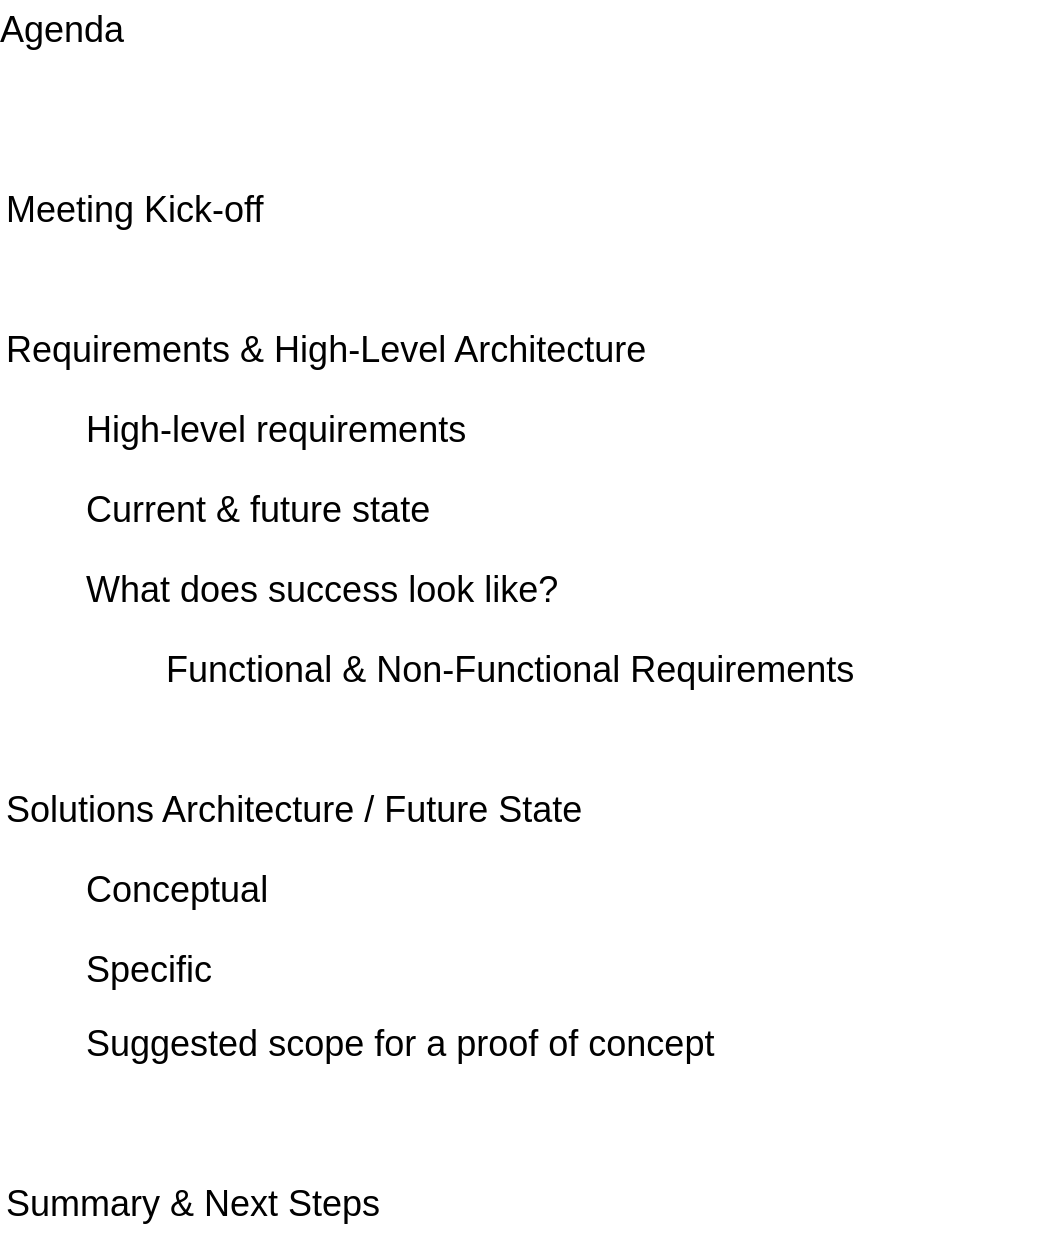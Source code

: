 <mxfile version="20.5.3" type="github" pages="15"><diagram id="VjomX15xuYtD5MLgN6QB" name="Agenda"><mxGraphModel dx="975" dy="649" grid="1" gridSize="10" guides="1" tooltips="1" connect="1" arrows="1" fold="1" page="1" pageScale="1" pageWidth="850" pageHeight="1100" math="0" shadow="0"><root><mxCell id="0"/><mxCell id="1" parent="0"/><mxCell id="RGwa3ZNCP71L5T_SxQl2-1" value="Agenda" style="text;html=1;strokeColor=none;fillColor=none;align=center;verticalAlign=middle;whiteSpace=wrap;rounded=0;shadow=0;fontSize=18;" parent="1" vertex="1"><mxGeometry x="160" y="120" width="60" height="30" as="geometry"/></mxCell><mxCell id="RGwa3ZNCP71L5T_SxQl2-2" value="Meeting Kick-off" style="text;html=1;strokeColor=none;fillColor=none;align=left;verticalAlign=middle;whiteSpace=wrap;rounded=0;shadow=0;fontSize=18;" parent="1" vertex="1"><mxGeometry x="160" y="210" width="480" height="30" as="geometry"/></mxCell><mxCell id="RGwa3ZNCP71L5T_SxQl2-6" value="Requirements &amp;amp; High-Level Architecture" style="text;html=1;strokeColor=none;fillColor=none;align=left;verticalAlign=middle;whiteSpace=wrap;rounded=0;shadow=0;fontSize=18;" parent="1" vertex="1"><mxGeometry x="160" y="280" width="480" height="30" as="geometry"/></mxCell><mxCell id="RGwa3ZNCP71L5T_SxQl2-7" value="Solutions Architecture / Future State" style="text;html=1;strokeColor=none;fillColor=none;align=left;verticalAlign=middle;whiteSpace=wrap;rounded=0;shadow=0;fontSize=18;" parent="1" vertex="1"><mxGeometry x="160" y="510" width="480" height="30" as="geometry"/></mxCell><mxCell id="RGwa3ZNCP71L5T_SxQl2-8" value="Summary &amp;amp; Next Steps" style="text;html=1;strokeColor=none;fillColor=none;align=left;verticalAlign=middle;whiteSpace=wrap;rounded=0;shadow=0;fontSize=18;" parent="1" vertex="1"><mxGeometry x="160" y="707" width="480" height="30" as="geometry"/></mxCell><mxCell id="RGwa3ZNCP71L5T_SxQl2-9" value="Conceptual" style="text;html=1;strokeColor=none;fillColor=none;align=left;verticalAlign=middle;whiteSpace=wrap;rounded=0;shadow=0;fontSize=18;" parent="1" vertex="1"><mxGeometry x="200" y="550" width="480" height="30" as="geometry"/></mxCell><mxCell id="RGwa3ZNCP71L5T_SxQl2-10" value="Specific" style="text;html=1;strokeColor=none;fillColor=none;align=left;verticalAlign=middle;whiteSpace=wrap;rounded=0;shadow=0;fontSize=18;" parent="1" vertex="1"><mxGeometry x="200" y="590" width="480" height="30" as="geometry"/></mxCell><mxCell id="RGwa3ZNCP71L5T_SxQl2-11" value="High-level requirements" style="text;html=1;strokeColor=none;fillColor=none;align=left;verticalAlign=middle;whiteSpace=wrap;rounded=0;shadow=0;fontSize=18;" parent="1" vertex="1"><mxGeometry x="200" y="320" width="480" height="30" as="geometry"/></mxCell><mxCell id="RGwa3ZNCP71L5T_SxQl2-12" value="Current &amp;amp; future state" style="text;html=1;strokeColor=none;fillColor=none;align=left;verticalAlign=middle;whiteSpace=wrap;rounded=0;shadow=0;fontSize=18;" parent="1" vertex="1"><mxGeometry x="200" y="360" width="480" height="30" as="geometry"/></mxCell><mxCell id="RGwa3ZNCP71L5T_SxQl2-13" value="What does success look like?" style="text;html=1;strokeColor=none;fillColor=none;align=left;verticalAlign=middle;whiteSpace=wrap;rounded=0;shadow=0;fontSize=18;" parent="1" vertex="1"><mxGeometry x="200" y="400" width="480" height="30" as="geometry"/></mxCell><mxCell id="RGwa3ZNCP71L5T_SxQl2-14" value="&lt;span style=&quot;white-space: pre;&quot;&gt;&#9;&lt;/span&gt;Functional &amp;amp; Non-Functional Requirements" style="text;html=1;strokeColor=none;fillColor=none;align=left;verticalAlign=middle;whiteSpace=wrap;rounded=0;shadow=0;fontSize=18;" parent="1" vertex="1"><mxGeometry x="200" y="440" width="480" height="30" as="geometry"/></mxCell><mxCell id="RGwa3ZNCP71L5T_SxQl2-15" value="Suggested scope for a proof of concept" style="text;html=1;strokeColor=none;fillColor=none;align=left;verticalAlign=middle;whiteSpace=wrap;rounded=0;shadow=0;fontSize=18;" parent="1" vertex="1"><mxGeometry x="200" y="627" width="480" height="30" as="geometry"/></mxCell></root></mxGraphModel></diagram><diagram name="H-L Reqs." id="h9jbHCem-ycJ2uZCTOwV"><mxGraphModel dx="975" dy="649" grid="1" gridSize="10" guides="1" tooltips="1" connect="1" arrows="1" fold="1" page="1" pageScale="1" pageWidth="850" pageHeight="1100" math="0" shadow="0"><root><mxCell id="9m_CjEebkvtOnrXl-hu_-0"/><mxCell id="9m_CjEebkvtOnrXl-hu_-1" parent="9m_CjEebkvtOnrXl-hu_-0"/><mxCell id="AXn1gOnWAieejqgXZwlD-0" value="&lt;h1&gt;High-Level Requirements&lt;/h1&gt;&lt;p&gt;1. &lt;b&gt;Enable third party business analysts to generate and validate reports on AnyCompany data without risk of leakage of PII and customer sensitive data&lt;/b&gt;&lt;/p&gt;&lt;p&gt;1.1 Third party BAs should not have access to PII and customer sensitive data: Required PII/CS datasets need to be processed, scrubbed, to remove PII/CS data from text fields, many of which are free form text such as emails and call logs.&lt;/p&gt;&lt;p&gt;1.2. Third party BAs should not have access to analytics datastores that have PII or customer sensitive data&lt;/p&gt;&lt;p&gt;1.3 Access to the datasets for third party analysis needs to be controlled and monitored&lt;/p&gt;&lt;p&gt;1.4 The data scrubbing process requires AI/ML. The medium-term solution needs to support R&amp;amp;D of AI/ML solutions by AnyCompany.&lt;/p&gt;&lt;p&gt;2. &lt;b&gt;Reduce on-going risk of leakage of PII and customer sensitive data&lt;/b&gt;&lt;/p&gt;&lt;p&gt;2.1 Have in-house team to use scrubbed data, with an option to revert scrubbed data to the original text for debugging and specific analytics&lt;/p&gt;" style="text;html=1;strokeColor=none;fillColor=none;spacing=5;spacingTop=-20;whiteSpace=wrap;overflow=hidden;rounded=0;shadow=0;labelBorderColor=none;fontSize=18;fontColor=#000000;" parent="9m_CjEebkvtOnrXl-hu_-1" vertex="1"><mxGeometry x="80" y="120" width="680" height="530" as="geometry"/></mxCell></root></mxGraphModel></diagram><diagram id="25lp0CtglmJZi7T5T5F2" name="Current State"><mxGraphModel dx="975" dy="649" grid="1" gridSize="10" guides="1" tooltips="1" connect="1" arrows="1" fold="1" page="1" pageScale="1" pageWidth="850" pageHeight="1100" math="0" shadow="0"><root><mxCell id="0"/><mxCell id="1" parent="0"/><mxCell id="tdIIia4Kc1alCk8GrRuK-1" value="" style="ellipse;whiteSpace=wrap;html=1;aspect=fixed;shadow=0;labelBorderColor=none;strokeColor=#82b366;fontSize=18;fillColor=#d5e8d4;" parent="1" vertex="1"><mxGeometry x="970" y="200" width="126" height="126" as="geometry"/></mxCell><mxCell id="0dhcSubbFJwOVWDAAFgo-3" value="" style="ellipse;whiteSpace=wrap;html=1;aspect=fixed;shadow=0;labelBorderColor=none;strokeColor=#666666;fontSize=18;fontColor=#333333;fillColor=#f5f5f5;" parent="1" vertex="1"><mxGeometry x="970" y="431" width="126" height="126" as="geometry"/></mxCell><mxCell id="h1IbnTh46kwvZ-l_5gWV-3" value="Operational Systems" style="swimlane;whiteSpace=wrap;html=1;shadow=0;strokeColor=default;fontSize=18;startSize=40;" parent="1" vertex="1"><mxGeometry x="59" y="80" width="180" height="540" as="geometry"/></mxCell><mxCell id="gpUl1PO_aZrQJFSE_oQn-3" value="Interactive&lt;br&gt;Call Center" style="rounded=1;whiteSpace=wrap;html=1;shadow=0;strokeColor=default;fontSize=18;" parent="h1IbnTh46kwvZ-l_5gWV-3" vertex="1"><mxGeometry x="21" y="80" width="140" height="60" as="geometry"/></mxCell><mxCell id="gpUl1PO_aZrQJFSE_oQn-4" value="Email &lt;br&gt;Support" style="rounded=1;whiteSpace=wrap;html=1;shadow=0;strokeColor=default;fontSize=18;" parent="h1IbnTh46kwvZ-l_5gWV-3" vertex="1"><mxGeometry x="21" y="180" width="140" height="60" as="geometry"/></mxCell><mxCell id="gpUl1PO_aZrQJFSE_oQn-5" value="Text &amp;amp; Chatbot&amp;nbsp;&lt;br&gt;Support" style="rounded=1;whiteSpace=wrap;html=1;shadow=0;strokeColor=default;fontSize=18;" parent="h1IbnTh46kwvZ-l_5gWV-3" vertex="1"><mxGeometry x="21" y="280" width="140" height="60" as="geometry"/></mxCell><mxCell id="gpUl1PO_aZrQJFSE_oQn-6" value="..." style="rounded=1;whiteSpace=wrap;html=1;shadow=0;strokeColor=default;fontSize=18;" parent="h1IbnTh46kwvZ-l_5gWV-3" vertex="1"><mxGeometry x="23" y="426" width="140" height="60" as="geometry"/></mxCell><mxCell id="h1IbnTh46kwvZ-l_5gWV-4" value="Analytics Data Stores" style="swimlane;whiteSpace=wrap;html=1;shadow=0;strokeColor=default;fontSize=18;startSize=40;" parent="1" vertex="1"><mxGeometry x="520" y="80" width="180" height="540" as="geometry"/></mxCell><mxCell id="gpUl1PO_aZrQJFSE_oQn-12" value="" style="shape=cylinder3;whiteSpace=wrap;html=1;boundedLbl=1;backgroundOutline=1;size=15;shadow=0;strokeColor=default;fontSize=18;fontColor=#9933FF;" parent="h1IbnTh46kwvZ-l_5gWV-4" vertex="1"><mxGeometry x="20" y="110" width="140" height="140" as="geometry"/></mxCell><mxCell id="zf8lR28jDNdzLFkF-36o-1" value="&lt;font color=&quot;#9933ff&quot;&gt;PII/Sensitive&lt;br&gt;&lt;/font&gt;&amp;amp; Ops Data" style="text;html=1;strokeColor=none;fillColor=none;align=center;verticalAlign=middle;whiteSpace=wrap;rounded=0;shadow=0;labelBorderColor=none;fontSize=18;fontColor=#000000;" parent="h1IbnTh46kwvZ-l_5gWV-4" vertex="1"><mxGeometry x="20" y="170" width="140" height="30" as="geometry"/></mxCell><mxCell id="h1IbnTh46kwvZ-l_5gWV-5" value="In-House &lt;br&gt;BA" style="shape=umlActor;verticalLabelPosition=bottom;verticalAlign=top;html=1;outlineConnect=0;shadow=0;strokeColor=#82b366;fontSize=18;fillColor=#d5e8d4;" parent="1" vertex="1"><mxGeometry x="1020" y="210" width="30" height="60" as="geometry"/></mxCell><mxCell id="h1IbnTh46kwvZ-l_5gWV-9" value="3rd Party&lt;br&gt;BA" style="shape=umlActor;verticalLabelPosition=bottom;verticalAlign=top;html=1;outlineConnect=0;shadow=0;strokeColor=#666666;fontSize=18;fillColor=#f5f5f5;fontColor=#333333;" parent="1" vertex="1"><mxGeometry x="1020" y="447" width="30" height="50" as="geometry"/></mxCell><mxCell id="gpUl1PO_aZrQJFSE_oQn-7" value="Data Sets" style="swimlane;whiteSpace=wrap;html=1;shadow=0;strokeColor=default;fontSize=18;startSize=40;" parent="1" vertex="1"><mxGeometry x="300" y="80" width="180" height="540" as="geometry"/></mxCell><mxCell id="gpUl1PO_aZrQJFSE_oQn-8" value="&lt;font color=&quot;#9933ff&quot;&gt;Call Logs&lt;/font&gt; &amp;amp; Operations Data" style="rounded=1;whiteSpace=wrap;html=1;shadow=0;strokeColor=default;fontSize=18;" parent="gpUl1PO_aZrQJFSE_oQn-7" vertex="1"><mxGeometry x="18" y="80" width="140" height="60" as="geometry"/></mxCell><mxCell id="gpUl1PO_aZrQJFSE_oQn-9" value="&lt;font color=&quot;#9933ff&quot;&gt;Emails&lt;/font&gt; &amp;amp; Operations Data" style="rounded=1;whiteSpace=wrap;html=1;shadow=0;strokeColor=default;fontSize=18;" parent="gpUl1PO_aZrQJFSE_oQn-7" vertex="1"><mxGeometry x="18" y="180" width="140" height="60" as="geometry"/></mxCell><mxCell id="gpUl1PO_aZrQJFSE_oQn-10" value="&lt;font color=&quot;#9933ff&quot;&gt;Texts&lt;/font&gt; &amp;amp;&lt;br&gt;Operations Data" style="rounded=1;whiteSpace=wrap;html=1;shadow=0;strokeColor=default;fontSize=18;" parent="gpUl1PO_aZrQJFSE_oQn-7" vertex="1"><mxGeometry x="18" y="280" width="140" height="60" as="geometry"/></mxCell><mxCell id="gpUl1PO_aZrQJFSE_oQn-11" value="&lt;font color=&quot;#9933ff&quot;&gt;PII/Sensitive&lt;/font&gt; &amp;amp;&lt;br&gt;Operations Data" style="rounded=1;whiteSpace=wrap;html=1;shadow=0;strokeColor=default;fontSize=18;" parent="gpUl1PO_aZrQJFSE_oQn-7" vertex="1"><mxGeometry x="20" y="420" width="140" height="60" as="geometry"/></mxCell><mxCell id="gpUl1PO_aZrQJFSE_oQn-16" value="Analytics &lt;br&gt;Processes" style="swimlane;whiteSpace=wrap;html=1;shadow=0;strokeColor=default;fontSize=18;startSize=40;" parent="1" vertex="1"><mxGeometry x="760" y="80" width="180" height="540" as="geometry"/></mxCell><mxCell id="gpUl1PO_aZrQJFSE_oQn-19" value="Business Analytics" style="rounded=1;whiteSpace=wrap;html=1;shadow=0;labelBorderColor=none;strokeColor=default;fontSize=18;fontColor=#000000;" parent="gpUl1PO_aZrQJFSE_oQn-16" vertex="1"><mxGeometry x="30" y="150" width="120" height="60" as="geometry"/></mxCell><mxCell id="gpUl1PO_aZrQJFSE_oQn-26" value="Analytics&lt;br&gt;Warehouse" style="text;html=1;strokeColor=none;fillColor=none;align=center;verticalAlign=middle;whiteSpace=wrap;rounded=0;shadow=0;labelBorderColor=none;fontSize=18;fontColor=#000000;" parent="1" vertex="1"><mxGeometry x="580" y="340" width="60" height="30" as="geometry"/></mxCell></root></mxGraphModel></diagram><diagram name="Future State" id="HBv1KzzV3jWL5Cb1V32m"><mxGraphModel dx="975" dy="649" grid="1" gridSize="10" guides="1" tooltips="1" connect="1" arrows="1" fold="1" page="1" pageScale="1" pageWidth="850" pageHeight="1100" math="0" shadow="0"><root><mxCell id="hyJC9mIuy3ANaXY3VcQb-0"/><mxCell id="hyJC9mIuy3ANaXY3VcQb-1" parent="hyJC9mIuy3ANaXY3VcQb-0"/><mxCell id="jfbZeoB1SQRcuPLxXEkU-0" value="" style="ellipse;whiteSpace=wrap;html=1;aspect=fixed;shadow=0;labelBorderColor=none;strokeColor=#82b366;fontSize=18;fillColor=#d5e8d4;" parent="hyJC9mIuy3ANaXY3VcQb-1" vertex="1"><mxGeometry x="970" y="200" width="126" height="126" as="geometry"/></mxCell><mxCell id="EOGJp4S5Fbets7nDKM-p-0" value="" style="ellipse;whiteSpace=wrap;html=1;aspect=fixed;shadow=0;labelBorderColor=none;strokeColor=#82b366;fontSize=18;fillColor=#d5e8d4;" parent="hyJC9mIuy3ANaXY3VcQb-1" vertex="1"><mxGeometry x="970" y="431" width="126" height="126" as="geometry"/></mxCell><mxCell id="hyJC9mIuy3ANaXY3VcQb-2" value="Operational Systems" style="swimlane;whiteSpace=wrap;html=1;shadow=0;strokeColor=default;fontSize=18;startSize=40;" parent="hyJC9mIuy3ANaXY3VcQb-1" vertex="1"><mxGeometry x="59" y="80" width="180" height="540" as="geometry"/></mxCell><mxCell id="hyJC9mIuy3ANaXY3VcQb-3" value="Interactive&lt;br&gt;Call Center" style="rounded=1;whiteSpace=wrap;html=1;shadow=0;strokeColor=default;fontSize=18;" parent="hyJC9mIuy3ANaXY3VcQb-2" vertex="1"><mxGeometry x="21" y="80" width="140" height="60" as="geometry"/></mxCell><mxCell id="hyJC9mIuy3ANaXY3VcQb-4" value="Email &lt;br&gt;Support" style="rounded=1;whiteSpace=wrap;html=1;shadow=0;strokeColor=default;fontSize=18;" parent="hyJC9mIuy3ANaXY3VcQb-2" vertex="1"><mxGeometry x="21" y="180" width="140" height="60" as="geometry"/></mxCell><mxCell id="hyJC9mIuy3ANaXY3VcQb-5" value="Text &amp;amp; Chatbot&amp;nbsp;&lt;br&gt;Support" style="rounded=1;whiteSpace=wrap;html=1;shadow=0;strokeColor=default;fontSize=18;" parent="hyJC9mIuy3ANaXY3VcQb-2" vertex="1"><mxGeometry x="21" y="280" width="140" height="60" as="geometry"/></mxCell><mxCell id="hyJC9mIuy3ANaXY3VcQb-6" value="..." style="rounded=1;whiteSpace=wrap;html=1;shadow=0;strokeColor=default;fontSize=18;" parent="hyJC9mIuy3ANaXY3VcQb-2" vertex="1"><mxGeometry x="23" y="426" width="140" height="60" as="geometry"/></mxCell><mxCell id="hyJC9mIuy3ANaXY3VcQb-7" value="Analytics Data Stores &amp;amp; Systems" style="swimlane;whiteSpace=wrap;html=1;shadow=0;strokeColor=default;fontSize=18;startSize=40;" parent="hyJC9mIuy3ANaXY3VcQb-1" vertex="1"><mxGeometry x="520" y="80" width="180" height="540" as="geometry"/></mxCell><mxCell id="0Jkv3jb7glhRKEIvXEkH-0" value="" style="shape=cylinder3;whiteSpace=wrap;html=1;boundedLbl=1;backgroundOutline=1;size=15;shadow=0;fontSize=18;fillColor=#d5e8d4;strokeColor=#82b366;" parent="hyJC9mIuy3ANaXY3VcQb-7" vertex="1"><mxGeometry x="20" y="70" width="140" height="140" as="geometry"/></mxCell><mxCell id="0Jkv3jb7glhRKEIvXEkH-1" value="Analytics&lt;br&gt;Data Store" style="text;html=1;strokeColor=none;fillColor=none;align=center;verticalAlign=middle;whiteSpace=wrap;rounded=0;shadow=0;labelBorderColor=none;fontSize=18;fontColor=#000000;" parent="hyJC9mIuy3ANaXY3VcQb-7" vertex="1"><mxGeometry x="20" y="220" width="130" height="30" as="geometry"/></mxCell><mxCell id="O4PE7a0Fi9K-1KhrLcxD-1" value="AI/ML&lt;br&gt;Tools &amp;amp; Infra." style="rounded=1;whiteSpace=wrap;html=1;shadow=0;strokeColor=#82b366;fontSize=18;fillColor=#d5e8d4;" parent="hyJC9mIuy3ANaXY3VcQb-7" vertex="1"><mxGeometry x="20" y="349" width="140" height="60" as="geometry"/></mxCell><mxCell id="gAzMdX1-zWV9BWONYZ82-0" value="&lt;font color=&quot;#009900&quot;&gt;Scrubbed&lt;/font&gt;&lt;br&gt;&amp;amp; Ops Data" style="text;html=1;strokeColor=none;fillColor=none;align=center;verticalAlign=middle;whiteSpace=wrap;rounded=0;shadow=0;labelBorderColor=none;fontSize=18;fontColor=#000000;" parent="hyJC9mIuy3ANaXY3VcQb-7" vertex="1"><mxGeometry x="20" y="125" width="140" height="30" as="geometry"/></mxCell><mxCell id="hyJC9mIuy3ANaXY3VcQb-10" value="In-House &lt;br&gt;BA / DS" style="shape=umlActor;verticalLabelPosition=bottom;verticalAlign=top;html=1;outlineConnect=0;shadow=0;strokeColor=#82b366;fontSize=18;fillColor=#d5e8d4;" parent="hyJC9mIuy3ANaXY3VcQb-1" vertex="1"><mxGeometry x="1020" y="210" width="30" height="60" as="geometry"/></mxCell><mxCell id="hyJC9mIuy3ANaXY3VcQb-11" value="3rd Party&lt;br&gt;BA / DS" style="shape=umlActor;verticalLabelPosition=bottom;verticalAlign=top;html=1;outlineConnect=0;shadow=0;strokeColor=#82b366;fontSize=18;fillColor=#d5e8d4;" parent="hyJC9mIuy3ANaXY3VcQb-1" vertex="1"><mxGeometry x="1020" y="447" width="30" height="50" as="geometry"/></mxCell><mxCell id="hyJC9mIuy3ANaXY3VcQb-12" value="Data Sets" style="swimlane;whiteSpace=wrap;html=1;shadow=0;strokeColor=default;fontSize=18;startSize=40;" parent="hyJC9mIuy3ANaXY3VcQb-1" vertex="1"><mxGeometry x="300" y="80" width="180" height="540" as="geometry"/></mxCell><mxCell id="hyJC9mIuy3ANaXY3VcQb-13" value="&lt;font color=&quot;#9933ff&quot;&gt;Call Logs&lt;/font&gt; &amp;amp; Operations Data" style="rounded=1;whiteSpace=wrap;html=1;shadow=0;strokeColor=default;fontSize=18;" parent="hyJC9mIuy3ANaXY3VcQb-12" vertex="1"><mxGeometry x="18" y="80" width="140" height="60" as="geometry"/></mxCell><mxCell id="hyJC9mIuy3ANaXY3VcQb-14" value="&lt;font color=&quot;#9933ff&quot;&gt;Emails&lt;/font&gt; &amp;amp; Operations Data" style="rounded=1;whiteSpace=wrap;html=1;shadow=0;strokeColor=default;fontSize=18;" parent="hyJC9mIuy3ANaXY3VcQb-12" vertex="1"><mxGeometry x="18" y="180" width="140" height="60" as="geometry"/></mxCell><mxCell id="hyJC9mIuy3ANaXY3VcQb-15" value="&lt;font color=&quot;#9933ff&quot;&gt;Texts&lt;/font&gt; &amp;amp;&lt;br&gt;Operations Data" style="rounded=1;whiteSpace=wrap;html=1;shadow=0;strokeColor=default;fontSize=18;" parent="hyJC9mIuy3ANaXY3VcQb-12" vertex="1"><mxGeometry x="18" y="280" width="140" height="60" as="geometry"/></mxCell><mxCell id="hyJC9mIuy3ANaXY3VcQb-16" value="&lt;font color=&quot;#9933ff&quot;&gt;PII/Sensitive&lt;/font&gt; &amp;amp;&lt;br&gt;Operations Data" style="rounded=1;whiteSpace=wrap;html=1;shadow=0;strokeColor=default;fontSize=18;" parent="hyJC9mIuy3ANaXY3VcQb-12" vertex="1"><mxGeometry x="20" y="420" width="140" height="60" as="geometry"/></mxCell><mxCell id="hyJC9mIuy3ANaXY3VcQb-17" value="Analytics &lt;br&gt;Processes" style="swimlane;whiteSpace=wrap;html=1;shadow=0;strokeColor=default;fontSize=18;startSize=40;" parent="hyJC9mIuy3ANaXY3VcQb-1" vertex="1"><mxGeometry x="760" y="80" width="180" height="540" as="geometry"/></mxCell><mxCell id="hyJC9mIuy3ANaXY3VcQb-19" value="Business Analytics" style="rounded=1;whiteSpace=wrap;html=1;shadow=0;labelBorderColor=none;strokeColor=#82b366;fontSize=18;fillColor=#d5e8d4;" parent="hyJC9mIuy3ANaXY3VcQb-17" vertex="1"><mxGeometry x="30" y="120" width="120" height="60" as="geometry"/></mxCell><mxCell id="hyJC9mIuy3ANaXY3VcQb-21" value="AI/ML" style="rounded=1;whiteSpace=wrap;html=1;shadow=0;labelBorderColor=none;strokeColor=#82b366;fontSize=18;fillColor=#d5e8d4;" parent="hyJC9mIuy3ANaXY3VcQb-17" vertex="1"><mxGeometry x="30" y="349" width="120" height="60" as="geometry"/></mxCell></root></mxGraphModel></diagram><diagram id="fh6pX0H431qZWD7UBe4o" name="Functional Reqs."><mxGraphModel dx="975" dy="649" grid="1" gridSize="10" guides="1" tooltips="1" connect="1" arrows="1" fold="1" page="1" pageScale="1" pageWidth="850" pageHeight="1100" math="0" shadow="0"><root><mxCell id="0"/><mxCell id="1" parent="0"/><mxCell id="u4hqZSF4Cvs4WBXSq2FB-4" style="edgeStyle=orthogonalEdgeStyle;rounded=0;orthogonalLoop=1;jettySize=auto;html=1;exitX=1;exitY=0.5;exitDx=0;exitDy=0;fontSize=18;fontColor=#000000;" parent="1" target="u4hqZSF4Cvs4WBXSq2FB-2" edge="1"><mxGeometry relative="1" as="geometry"><mxPoint x="425" y="365" as="sourcePoint"/></mxGeometry></mxCell><mxCell id="1e2lntcsRV8ktcmZfCRR-11" value="" style="edgeStyle=orthogonalEdgeStyle;rounded=0;orthogonalLoop=1;jettySize=auto;html=1;fontSize=18;" edge="1" parent="1" source="biFjLUMGbpg6rF05HD9G-2" target="1e2lntcsRV8ktcmZfCRR-10"><mxGeometry relative="1" as="geometry"/></mxCell><mxCell id="1e2lntcsRV8ktcmZfCRR-16" value="" style="edgeStyle=orthogonalEdgeStyle;rounded=0;orthogonalLoop=1;jettySize=auto;html=1;fontSize=18;exitX=1.018;exitY=0.4;exitDx=0;exitDy=0;exitPerimeter=0;" edge="1" parent="1" source="1e2lntcsRV8ktcmZfCRR-2" target="1e2lntcsRV8ktcmZfCRR-15"><mxGeometry relative="1" as="geometry"><Array as="points"><mxPoint x="443" y="350"/><mxPoint x="630" y="350"/><mxPoint x="630" y="225"/></Array></mxGeometry></mxCell><mxCell id="biFjLUMGbpg6rF05HD9G-2" value="Sensitive Data Detection" style="ellipse;whiteSpace=wrap;html=1;" parent="1" vertex="1"><mxGeometry x="450" y="215" width="120" height="40" as="geometry"/></mxCell><mxCell id="1e2lntcsRV8ktcmZfCRR-4" value="" style="edgeStyle=orthogonalEdgeStyle;rounded=0;orthogonalLoop=1;jettySize=auto;html=1;fontSize=18;" edge="1" parent="1" source="biFjLUMGbpg6rF05HD9G-4" target="1e2lntcsRV8ktcmZfCRR-3"><mxGeometry relative="1" as="geometry"/></mxCell><mxCell id="1e2lntcsRV8ktcmZfCRR-7" value="" style="edgeStyle=orthogonalEdgeStyle;rounded=0;orthogonalLoop=1;jettySize=auto;html=1;fontSize=18;" edge="1" parent="1" source="biFjLUMGbpg6rF05HD9G-4" target="1e2lntcsRV8ktcmZfCRR-6"><mxGeometry relative="1" as="geometry"/></mxCell><mxCell id="biFjLUMGbpg6rF05HD9G-4" value="Interfaces" style="ellipse;whiteSpace=wrap;html=1;" parent="1" vertex="1"><mxGeometry x="110" y="215" width="120" height="40" as="geometry"/></mxCell><mxCell id="1e2lntcsRV8ktcmZfCRR-9" value="" style="edgeStyle=orthogonalEdgeStyle;rounded=0;orthogonalLoop=1;jettySize=auto;html=1;fontSize=18;" edge="1" parent="1" source="DzykFqKgfEABbtOcEbP5-20" target="1e2lntcsRV8ktcmZfCRR-8"><mxGeometry relative="1" as="geometry"/></mxCell><mxCell id="DzykFqKgfEABbtOcEbP5-20" value="PII &amp;nbsp;Detection" style="ellipse;whiteSpace=wrap;html=1;" parent="1" vertex="1"><mxGeometry x="280" y="215" width="120" height="40" as="geometry"/></mxCell><mxCell id="u4hqZSF4Cvs4WBXSq2FB-6" style="edgeStyle=orthogonalEdgeStyle;rounded=0;orthogonalLoop=1;jettySize=auto;html=1;entryX=0;entryY=0.5;entryDx=0;entryDy=0;fontSize=18;fontColor=#000000;" parent="1" source="u4hqZSF4Cvs4WBXSq2FB-1" edge="1"><mxGeometry relative="1" as="geometry"><mxPoint x="265" y="365" as="targetPoint"/></mxGeometry></mxCell><mxCell id="u4hqZSF4Cvs4WBXSq2FB-1" value="Data &lt;br&gt;Source" style="shape=cylinder3;whiteSpace=wrap;html=1;boundedLbl=1;backgroundOutline=1;size=15;shadow=0;labelBorderColor=none;strokeColor=default;fontSize=18;fontColor=#000000;" parent="1" vertex="1"><mxGeometry x="20" y="310" width="110" height="110" as="geometry"/></mxCell><mxCell id="u4hqZSF4Cvs4WBXSq2FB-2" value="Data &lt;br&gt;Target" style="shape=cylinder3;whiteSpace=wrap;html=1;boundedLbl=1;backgroundOutline=1;size=15;shadow=0;labelBorderColor=none;fontSize=18;" parent="1" vertex="1"><mxGeometry x="680" y="310" width="110" height="110" as="geometry"/></mxCell><mxCell id="1e2lntcsRV8ktcmZfCRR-1" value="&lt;font style=&quot;font-size: 24px;&quot;&gt;Function Requirements: Data Scrubbing&lt;/font&gt;" style="text;html=1;strokeColor=none;fillColor=none;align=center;verticalAlign=middle;whiteSpace=wrap;rounded=0;fontSize=16;" vertex="1" parent="1"><mxGeometry x="190" y="20" width="520" height="30" as="geometry"/></mxCell><mxCell id="1e2lntcsRV8ktcmZfCRR-12" style="edgeStyle=orthogonalEdgeStyle;rounded=0;orthogonalLoop=1;jettySize=auto;html=1;entryX=0.5;entryY=1;entryDx=0;entryDy=0;fontSize=18;" edge="1" parent="1" source="1e2lntcsRV8ktcmZfCRR-2" target="DzykFqKgfEABbtOcEbP5-20"><mxGeometry relative="1" as="geometry"/></mxCell><mxCell id="1e2lntcsRV8ktcmZfCRR-13" style="edgeStyle=orthogonalEdgeStyle;rounded=0;orthogonalLoop=1;jettySize=auto;html=1;fontSize=18;" edge="1" parent="1" source="1e2lntcsRV8ktcmZfCRR-2" target="biFjLUMGbpg6rF05HD9G-2"><mxGeometry relative="1" as="geometry"><Array as="points"><mxPoint x="510" y="340"/></Array></mxGeometry></mxCell><mxCell id="1e2lntcsRV8ktcmZfCRR-14" style="edgeStyle=orthogonalEdgeStyle;rounded=0;orthogonalLoop=1;jettySize=auto;html=1;entryX=0.5;entryY=1;entryDx=0;entryDy=0;fontSize=18;" edge="1" parent="1" source="1e2lntcsRV8ktcmZfCRR-2" target="biFjLUMGbpg6rF05HD9G-4"><mxGeometry relative="1" as="geometry"><Array as="points"><mxPoint x="170" y="340"/></Array></mxGeometry></mxCell><mxCell id="1e2lntcsRV8ktcmZfCRR-27" value="" style="edgeStyle=orthogonalEdgeStyle;rounded=0;orthogonalLoop=1;jettySize=auto;html=1;fontSize=12;" edge="1" parent="1" source="1e2lntcsRV8ktcmZfCRR-2" target="1e2lntcsRV8ktcmZfCRR-26"><mxGeometry relative="1" as="geometry"/></mxCell><mxCell id="1e2lntcsRV8ktcmZfCRR-2" value="&lt;font style=&quot;font-size: 18px;&quot;&gt;Scrubbing&lt;br&gt;Process&lt;/font&gt;" style="rounded=1;whiteSpace=wrap;html=1;fontSize=24;fillColor=#fff2cc;strokeColor=#d6b656;" vertex="1" parent="1"><mxGeometry x="310" y="335" width="170" height="60" as="geometry"/></mxCell><mxCell id="1e2lntcsRV8ktcmZfCRR-3" value="Request/Response" style="ellipse;whiteSpace=wrap;html=1;" vertex="1" parent="1"><mxGeometry x="30" y="115" width="120" height="40" as="geometry"/></mxCell><mxCell id="1e2lntcsRV8ktcmZfCRR-6" value="Batch" style="ellipse;whiteSpace=wrap;html=1;" vertex="1" parent="1"><mxGeometry x="160" y="115" width="120" height="40" as="geometry"/></mxCell><mxCell id="1e2lntcsRV8ktcmZfCRR-8" value="First, Last Name&lt;br&gt;Address, email, phone" style="ellipse;shape=cloud;whiteSpace=wrap;html=1;" vertex="1" parent="1"><mxGeometry x="280" y="75" width="170" height="80" as="geometry"/></mxCell><mxCell id="1e2lntcsRV8ktcmZfCRR-10" value="Organizations, Customers" style="ellipse;shape=cloud;whiteSpace=wrap;html=1;" vertex="1" parent="1"><mxGeometry x="460" y="85" width="120" height="80" as="geometry"/></mxCell><mxCell id="1e2lntcsRV8ktcmZfCRR-18" value="" style="edgeStyle=orthogonalEdgeStyle;rounded=0;orthogonalLoop=1;jettySize=auto;html=1;fontSize=18;" edge="1" parent="1" source="1e2lntcsRV8ktcmZfCRR-15" target="1e2lntcsRV8ktcmZfCRR-17"><mxGeometry relative="1" as="geometry"/></mxCell><mxCell id="1e2lntcsRV8ktcmZfCRR-20" value="" style="edgeStyle=orthogonalEdgeStyle;rounded=0;orthogonalLoop=1;jettySize=auto;html=1;fontSize=18;" edge="1" parent="1" source="1e2lntcsRV8ktcmZfCRR-15" target="1e2lntcsRV8ktcmZfCRR-19"><mxGeometry relative="1" as="geometry"/></mxCell><mxCell id="1e2lntcsRV8ktcmZfCRR-15" value="Data Replacement" style="ellipse;whiteSpace=wrap;html=1;" vertex="1" parent="1"><mxGeometry x="650" y="215" width="120" height="40" as="geometry"/></mxCell><mxCell id="1e2lntcsRV8ktcmZfCRR-17" value="Reversible" style="ellipse;whiteSpace=wrap;html=1;" vertex="1" parent="1"><mxGeometry x="600" y="95" width="120" height="40" as="geometry"/></mxCell><mxCell id="1e2lntcsRV8ktcmZfCRR-19" value="From corresponding domain" style="ellipse;whiteSpace=wrap;html=1;" vertex="1" parent="1"><mxGeometry x="730" y="95" width="120" height="40" as="geometry"/></mxCell><mxCell id="1e2lntcsRV8ktcmZfCRR-32" value="" style="edgeStyle=orthogonalEdgeStyle;rounded=0;orthogonalLoop=1;jettySize=auto;html=1;fontSize=12;" edge="1" parent="1" source="1e2lntcsRV8ktcmZfCRR-26" target="1e2lntcsRV8ktcmZfCRR-31"><mxGeometry relative="1" as="geometry"/></mxCell><mxCell id="1e2lntcsRV8ktcmZfCRR-38" value="" style="edgeStyle=orthogonalEdgeStyle;rounded=0;orthogonalLoop=1;jettySize=auto;html=1;fontSize=12;exitX=0;exitY=1;exitDx=0;exitDy=0;" edge="1" parent="1" source="1e2lntcsRV8ktcmZfCRR-2" target="1e2lntcsRV8ktcmZfCRR-37"><mxGeometry relative="1" as="geometry"/></mxCell><mxCell id="1e2lntcsRV8ktcmZfCRR-26" value="&lt;div style=&quot;text-align: justify;&quot;&gt;&lt;span style=&quot;font-size: 12px;&quot;&gt;Language Support&lt;/span&gt;&lt;/div&gt;" style="ellipse;whiteSpace=wrap;html=1;fontSize=24;rounded=1;align=center;" vertex="1" parent="1"><mxGeometry x="295" y="450" width="120" height="40" as="geometry"/></mxCell><mxCell id="1e2lntcsRV8ktcmZfCRR-31" value="&lt;font style=&quot;font-size: 12px;&quot;&gt;English, French,TBD&lt;/font&gt;" style="ellipse;shape=cloud;whiteSpace=wrap;html=1;fontSize=24;rounded=1;" vertex="1" parent="1"><mxGeometry x="270" y="550" width="170" height="80" as="geometry"/></mxCell><mxCell id="1e2lntcsRV8ktcmZfCRR-40" value="" style="edgeStyle=orthogonalEdgeStyle;rounded=0;orthogonalLoop=1;jettySize=auto;html=1;fontSize=12;" edge="1" parent="1" source="1e2lntcsRV8ktcmZfCRR-37" target="1e2lntcsRV8ktcmZfCRR-39"><mxGeometry relative="1" as="geometry"/></mxCell><mxCell id="1e2lntcsRV8ktcmZfCRR-37" value="&lt;div style=&quot;text-align: justify;&quot;&gt;&lt;span style=&quot;font-size: 12px;&quot;&gt;Content Types&lt;/span&gt;&lt;/div&gt;" style="ellipse;whiteSpace=wrap;html=1;fontSize=24;rounded=1;align=center;" vertex="1" parent="1"><mxGeometry x="95" y="450" width="120" height="40" as="geometry"/></mxCell><mxCell id="1e2lntcsRV8ktcmZfCRR-39" value="&lt;p style=&quot;line-height: 50%;&quot;&gt;&lt;font style=&quot;font-size: 12px;&quot;&gt;call logs, emails, text messages&lt;/font&gt;&lt;/p&gt;" style="ellipse;shape=cloud;whiteSpace=wrap;html=1;fontSize=24;rounded=1;align=center;" vertex="1" parent="1"><mxGeometry x="70" y="550" width="145" height="80" as="geometry"/></mxCell></root></mxGraphModel></diagram><diagram name="Non-Func. Reqs." id="h94NcZVnJJBcJJlRhdZV"><mxGraphModel dx="975" dy="649" grid="1" gridSize="10" guides="1" tooltips="1" connect="1" arrows="1" fold="1" page="1" pageScale="1" pageWidth="850" pageHeight="1100" math="0" shadow="0"><root><mxCell id="HlYiuG5ErMYe60urcanL-0"/><mxCell id="HlYiuG5ErMYe60urcanL-1" parent="HlYiuG5ErMYe60urcanL-0"/><mxCell id="HlYiuG5ErMYe60urcanL-2" style="edgeStyle=orthogonalEdgeStyle;rounded=0;orthogonalLoop=1;jettySize=auto;html=1;exitX=1;exitY=0.5;exitDx=0;exitDy=0;fontSize=18;fontColor=#000000;" edge="1" parent="HlYiuG5ErMYe60urcanL-1" target="HlYiuG5ErMYe60urcanL-13"><mxGeometry relative="1" as="geometry"><mxPoint x="425" y="365" as="sourcePoint"/></mxGeometry></mxCell><mxCell id="HlYiuG5ErMYe60urcanL-3" value="" style="edgeStyle=orthogonalEdgeStyle;rounded=0;orthogonalLoop=1;jettySize=auto;html=1;fontSize=18;" edge="1" parent="HlYiuG5ErMYe60urcanL-1" source="HlYiuG5ErMYe60urcanL-5" target="HlYiuG5ErMYe60urcanL-23"><mxGeometry relative="1" as="geometry"/></mxCell><mxCell id="HlYiuG5ErMYe60urcanL-4" value="" style="edgeStyle=orthogonalEdgeStyle;rounded=0;orthogonalLoop=1;jettySize=auto;html=1;fontSize=18;exitX=1.018;exitY=0.4;exitDx=0;exitDy=0;exitPerimeter=0;" edge="1" parent="HlYiuG5ErMYe60urcanL-1" source="HlYiuG5ErMYe60urcanL-19" target="HlYiuG5ErMYe60urcanL-26"><mxGeometry relative="1" as="geometry"><Array as="points"><mxPoint x="443" y="350"/><mxPoint x="630" y="350"/><mxPoint x="630" y="225"/></Array></mxGeometry></mxCell><mxCell id="HlYiuG5ErMYe60urcanL-5" value="Sensitive Data Detection" style="ellipse;whiteSpace=wrap;html=1;" vertex="1" parent="HlYiuG5ErMYe60urcanL-1"><mxGeometry x="450" y="215" width="120" height="40" as="geometry"/></mxCell><mxCell id="HlYiuG5ErMYe60urcanL-6" value="" style="edgeStyle=orthogonalEdgeStyle;rounded=0;orthogonalLoop=1;jettySize=auto;html=1;fontSize=18;" edge="1" parent="HlYiuG5ErMYe60urcanL-1" source="HlYiuG5ErMYe60urcanL-8" target="HlYiuG5ErMYe60urcanL-20"><mxGeometry relative="1" as="geometry"/></mxCell><mxCell id="HlYiuG5ErMYe60urcanL-7" value="" style="edgeStyle=orthogonalEdgeStyle;rounded=0;orthogonalLoop=1;jettySize=auto;html=1;fontSize=18;" edge="1" parent="HlYiuG5ErMYe60urcanL-1" source="HlYiuG5ErMYe60urcanL-8" target="HlYiuG5ErMYe60urcanL-21"><mxGeometry relative="1" as="geometry"/></mxCell><mxCell id="HlYiuG5ErMYe60urcanL-8" value="Interfaces" style="ellipse;whiteSpace=wrap;html=1;" vertex="1" parent="HlYiuG5ErMYe60urcanL-1"><mxGeometry x="110" y="215" width="120" height="40" as="geometry"/></mxCell><mxCell id="HlYiuG5ErMYe60urcanL-9" value="" style="edgeStyle=orthogonalEdgeStyle;rounded=0;orthogonalLoop=1;jettySize=auto;html=1;fontSize=18;" edge="1" parent="HlYiuG5ErMYe60urcanL-1" source="HlYiuG5ErMYe60urcanL-10" target="HlYiuG5ErMYe60urcanL-22"><mxGeometry relative="1" as="geometry"/></mxCell><mxCell id="HlYiuG5ErMYe60urcanL-10" value="PII &amp;nbsp;Detection" style="ellipse;whiteSpace=wrap;html=1;" vertex="1" parent="HlYiuG5ErMYe60urcanL-1"><mxGeometry x="280" y="215" width="120" height="40" as="geometry"/></mxCell><mxCell id="HlYiuG5ErMYe60urcanL-11" style="edgeStyle=orthogonalEdgeStyle;rounded=0;orthogonalLoop=1;jettySize=auto;html=1;entryX=0;entryY=0.5;entryDx=0;entryDy=0;fontSize=18;fontColor=#000000;" edge="1" parent="HlYiuG5ErMYe60urcanL-1" source="HlYiuG5ErMYe60urcanL-12"><mxGeometry relative="1" as="geometry"><mxPoint x="265" y="365" as="targetPoint"/></mxGeometry></mxCell><mxCell id="HlYiuG5ErMYe60urcanL-12" value="Data &lt;br&gt;Source" style="shape=cylinder3;whiteSpace=wrap;html=1;boundedLbl=1;backgroundOutline=1;size=15;shadow=0;labelBorderColor=none;strokeColor=default;fontSize=18;fontColor=#000000;" vertex="1" parent="HlYiuG5ErMYe60urcanL-1"><mxGeometry x="20" y="310" width="110" height="110" as="geometry"/></mxCell><mxCell id="HlYiuG5ErMYe60urcanL-13" value="Data &lt;br&gt;Target" style="shape=cylinder3;whiteSpace=wrap;html=1;boundedLbl=1;backgroundOutline=1;size=15;shadow=0;labelBorderColor=none;fontSize=18;" vertex="1" parent="HlYiuG5ErMYe60urcanL-1"><mxGeometry x="680" y="310" width="110" height="110" as="geometry"/></mxCell><mxCell id="HlYiuG5ErMYe60urcanL-14" value="&lt;font style=&quot;font-size: 24px;&quot;&gt;Function Requirements: Data Scrubbing&lt;/font&gt;" style="text;html=1;strokeColor=none;fillColor=none;align=center;verticalAlign=middle;whiteSpace=wrap;rounded=0;fontSize=16;" vertex="1" parent="HlYiuG5ErMYe60urcanL-1"><mxGeometry x="190" y="20" width="520" height="30" as="geometry"/></mxCell><mxCell id="HlYiuG5ErMYe60urcanL-15" style="edgeStyle=orthogonalEdgeStyle;rounded=0;orthogonalLoop=1;jettySize=auto;html=1;entryX=0.5;entryY=1;entryDx=0;entryDy=0;fontSize=18;" edge="1" parent="HlYiuG5ErMYe60urcanL-1" source="HlYiuG5ErMYe60urcanL-19" target="HlYiuG5ErMYe60urcanL-10"><mxGeometry relative="1" as="geometry"/></mxCell><mxCell id="HlYiuG5ErMYe60urcanL-16" style="edgeStyle=orthogonalEdgeStyle;rounded=0;orthogonalLoop=1;jettySize=auto;html=1;fontSize=18;" edge="1" parent="HlYiuG5ErMYe60urcanL-1" source="HlYiuG5ErMYe60urcanL-19" target="HlYiuG5ErMYe60urcanL-5"><mxGeometry relative="1" as="geometry"><Array as="points"><mxPoint x="510" y="340"/></Array></mxGeometry></mxCell><mxCell id="HlYiuG5ErMYe60urcanL-17" style="edgeStyle=orthogonalEdgeStyle;rounded=0;orthogonalLoop=1;jettySize=auto;html=1;entryX=0.5;entryY=1;entryDx=0;entryDy=0;fontSize=18;" edge="1" parent="HlYiuG5ErMYe60urcanL-1" source="HlYiuG5ErMYe60urcanL-19" target="HlYiuG5ErMYe60urcanL-8"><mxGeometry relative="1" as="geometry"><Array as="points"><mxPoint x="170" y="340"/></Array></mxGeometry></mxCell><mxCell id="HlYiuG5ErMYe60urcanL-18" value="" style="edgeStyle=orthogonalEdgeStyle;rounded=0;orthogonalLoop=1;jettySize=auto;html=1;fontSize=12;" edge="1" parent="HlYiuG5ErMYe60urcanL-1" source="HlYiuG5ErMYe60urcanL-19" target="HlYiuG5ErMYe60urcanL-31"><mxGeometry relative="1" as="geometry"/></mxCell><mxCell id="HlYiuG5ErMYe60urcanL-19" value="&lt;font style=&quot;font-size: 18px;&quot;&gt;Scrubbing&lt;br&gt;Process&lt;/font&gt;" style="rounded=1;whiteSpace=wrap;html=1;fontSize=24;fillColor=#fff2cc;strokeColor=#d6b656;" vertex="1" parent="HlYiuG5ErMYe60urcanL-1"><mxGeometry x="270" y="335" width="170" height="60" as="geometry"/></mxCell><mxCell id="HlYiuG5ErMYe60urcanL-20" value="Request/Response" style="ellipse;whiteSpace=wrap;html=1;" vertex="1" parent="HlYiuG5ErMYe60urcanL-1"><mxGeometry x="30" y="115" width="120" height="40" as="geometry"/></mxCell><mxCell id="HlYiuG5ErMYe60urcanL-21" value="Batch" style="ellipse;whiteSpace=wrap;html=1;" vertex="1" parent="HlYiuG5ErMYe60urcanL-1"><mxGeometry x="160" y="115" width="120" height="40" as="geometry"/></mxCell><mxCell id="HlYiuG5ErMYe60urcanL-22" value="First, Last Name&lt;br&gt;Address, email, phone" style="ellipse;shape=cloud;whiteSpace=wrap;html=1;" vertex="1" parent="HlYiuG5ErMYe60urcanL-1"><mxGeometry x="280" y="75" width="170" height="80" as="geometry"/></mxCell><mxCell id="HlYiuG5ErMYe60urcanL-23" value="Organizations, Customers" style="ellipse;shape=cloud;whiteSpace=wrap;html=1;" vertex="1" parent="HlYiuG5ErMYe60urcanL-1"><mxGeometry x="460" y="85" width="120" height="80" as="geometry"/></mxCell><mxCell id="HlYiuG5ErMYe60urcanL-24" value="" style="edgeStyle=orthogonalEdgeStyle;rounded=0;orthogonalLoop=1;jettySize=auto;html=1;fontSize=18;" edge="1" parent="HlYiuG5ErMYe60urcanL-1" source="HlYiuG5ErMYe60urcanL-26" target="HlYiuG5ErMYe60urcanL-27"><mxGeometry relative="1" as="geometry"/></mxCell><mxCell id="HlYiuG5ErMYe60urcanL-25" value="" style="edgeStyle=orthogonalEdgeStyle;rounded=0;orthogonalLoop=1;jettySize=auto;html=1;fontSize=18;" edge="1" parent="HlYiuG5ErMYe60urcanL-1" source="HlYiuG5ErMYe60urcanL-26" target="HlYiuG5ErMYe60urcanL-28"><mxGeometry relative="1" as="geometry"/></mxCell><mxCell id="HlYiuG5ErMYe60urcanL-26" value="Data Replacement" style="ellipse;whiteSpace=wrap;html=1;" vertex="1" parent="HlYiuG5ErMYe60urcanL-1"><mxGeometry x="650" y="215" width="120" height="40" as="geometry"/></mxCell><mxCell id="HlYiuG5ErMYe60urcanL-27" value="Reversible" style="ellipse;whiteSpace=wrap;html=1;" vertex="1" parent="HlYiuG5ErMYe60urcanL-1"><mxGeometry x="600" y="95" width="120" height="40" as="geometry"/></mxCell><mxCell id="HlYiuG5ErMYe60urcanL-28" value="From corresponding domain" style="ellipse;whiteSpace=wrap;html=1;" vertex="1" parent="HlYiuG5ErMYe60urcanL-1"><mxGeometry x="730" y="95" width="120" height="40" as="geometry"/></mxCell><mxCell id="HlYiuG5ErMYe60urcanL-29" value="" style="edgeStyle=orthogonalEdgeStyle;rounded=0;orthogonalLoop=1;jettySize=auto;html=1;fontSize=12;" edge="1" parent="HlYiuG5ErMYe60urcanL-1" source="HlYiuG5ErMYe60urcanL-31" target="HlYiuG5ErMYe60urcanL-32"><mxGeometry relative="1" as="geometry"/></mxCell><mxCell id="HlYiuG5ErMYe60urcanL-30" value="" style="edgeStyle=orthogonalEdgeStyle;rounded=0;orthogonalLoop=1;jettySize=auto;html=1;fontSize=12;exitX=0;exitY=1;exitDx=0;exitDy=0;" edge="1" parent="HlYiuG5ErMYe60urcanL-1" source="HlYiuG5ErMYe60urcanL-19" target="HlYiuG5ErMYe60urcanL-34"><mxGeometry relative="1" as="geometry"/></mxCell><mxCell id="HlYiuG5ErMYe60urcanL-31" value="&lt;div style=&quot;text-align: justify;&quot;&gt;&lt;span style=&quot;font-size: 12px;&quot;&gt;Language Support&lt;/span&gt;&lt;/div&gt;" style="ellipse;whiteSpace=wrap;html=1;fontSize=24;rounded=1;align=center;" vertex="1" parent="HlYiuG5ErMYe60urcanL-1"><mxGeometry x="295" y="450" width="120" height="40" as="geometry"/></mxCell><mxCell id="HlYiuG5ErMYe60urcanL-32" value="&lt;font style=&quot;font-size: 12px;&quot;&gt;English, French,TBD&lt;/font&gt;" style="ellipse;shape=cloud;whiteSpace=wrap;html=1;fontSize=24;rounded=1;" vertex="1" parent="HlYiuG5ErMYe60urcanL-1"><mxGeometry x="270" y="550" width="170" height="80" as="geometry"/></mxCell><mxCell id="HlYiuG5ErMYe60urcanL-33" value="" style="edgeStyle=orthogonalEdgeStyle;rounded=0;orthogonalLoop=1;jettySize=auto;html=1;fontSize=12;" edge="1" parent="HlYiuG5ErMYe60urcanL-1" source="HlYiuG5ErMYe60urcanL-34" target="HlYiuG5ErMYe60urcanL-35"><mxGeometry relative="1" as="geometry"/></mxCell><mxCell id="HlYiuG5ErMYe60urcanL-34" value="&lt;div style=&quot;text-align: justify;&quot;&gt;&lt;span style=&quot;font-size: 12px;&quot;&gt;Content Types&lt;/span&gt;&lt;/div&gt;" style="ellipse;whiteSpace=wrap;html=1;fontSize=24;rounded=1;align=center;" vertex="1" parent="HlYiuG5ErMYe60urcanL-1"><mxGeometry x="95" y="450" width="120" height="40" as="geometry"/></mxCell><mxCell id="HlYiuG5ErMYe60urcanL-35" value="&lt;p style=&quot;line-height: 50%;&quot;&gt;&lt;font style=&quot;font-size: 12px;&quot;&gt;call logs, emails, text messages&lt;/font&gt;&lt;/p&gt;" style="ellipse;shape=cloud;whiteSpace=wrap;html=1;fontSize=24;rounded=1;align=center;" vertex="1" parent="HlYiuG5ErMYe60urcanL-1"><mxGeometry x="70" y="550" width="145" height="80" as="geometry"/></mxCell></root></mxGraphModel></diagram><diagram name="zz Non Func. Reqs." id="yX5xpPKX2TFeQkWrZxYQ"><mxGraphModel dx="975" dy="649" grid="1" gridSize="10" guides="1" tooltips="1" connect="1" arrows="1" fold="1" page="1" pageScale="1" pageWidth="850" pageHeight="1100" math="0" shadow="0"><root><mxCell id="hKUapLD3Pjbxjj1mFjU8-0"/><mxCell id="hKUapLD3Pjbxjj1mFjU8-1" parent="hKUapLD3Pjbxjj1mFjU8-0"/><mxCell id="hKUapLD3Pjbxjj1mFjU8-2" value="Anonymize" style="ellipse;whiteSpace=wrap;html=1;fillColor=#fff2cc;strokeColor=#d6b656;" parent="hKUapLD3Pjbxjj1mFjU8-1" vertex="1"><mxGeometry x="265" y="300" width="160" height="80" as="geometry"/></mxCell><mxCell id="hKUapLD3Pjbxjj1mFjU8-3" value="Performance&lt;br&gt;Efficiency" style="ellipse;whiteSpace=wrap;html=1;" parent="hKUapLD3Pjbxjj1mFjU8-1" vertex="1"><mxGeometry x="410" y="120" width="120" height="80" as="geometry"/></mxCell><mxCell id="hKUapLD3Pjbxjj1mFjU8-4" value="Cost&lt;br&gt;Optimization" style="ellipse;whiteSpace=wrap;html=1;" parent="hKUapLD3Pjbxjj1mFjU8-1" vertex="1"><mxGeometry x="90" y="130" width="120" height="80" as="geometry"/></mxCell><mxCell id="hKUapLD3Pjbxjj1mFjU8-5" value="" style="endArrow=none;html=1;rounded=0;entryX=0.5;entryY=1;entryDx=0;entryDy=0;exitX=0;exitY=0;exitDx=0;exitDy=0;dashed=1;" parent="hKUapLD3Pjbxjj1mFjU8-1" source="hKUapLD3Pjbxjj1mFjU8-2" target="hKUapLD3Pjbxjj1mFjU8-4" edge="1"><mxGeometry width="50" height="50" relative="1" as="geometry"><mxPoint x="302.574" y="171.716" as="sourcePoint"/><mxPoint x="171" y="260" as="targetPoint"/></mxGeometry></mxCell><mxCell id="hKUapLD3Pjbxjj1mFjU8-6" value="Analytics" style="ellipse;whiteSpace=wrap;html=1;fillColor=#dae8fc;strokeColor=#6c8ebf;" parent="hKUapLD3Pjbxjj1mFjU8-1" vertex="1"><mxGeometry x="500" y="470" width="160" height="80" as="geometry"/></mxCell><mxCell id="hKUapLD3Pjbxjj1mFjU8-7" value="(Sanitized)&lt;br&gt;Analytics&lt;br&gt;Data Store" style="ellipse;whiteSpace=wrap;html=1;fillColor=#fff2cc;strokeColor=#d6b656;" parent="hKUapLD3Pjbxjj1mFjU8-1" vertex="1"><mxGeometry x="490" y="300" width="160" height="80" as="geometry"/></mxCell><mxCell id="hKUapLD3Pjbxjj1mFjU8-8" value="Security" style="ellipse;whiteSpace=wrap;html=1;" parent="hKUapLD3Pjbxjj1mFjU8-1" vertex="1"><mxGeometry x="285" y="480" width="120" height="80" as="geometry"/></mxCell><mxCell id="hKUapLD3Pjbxjj1mFjU8-9" value="Operational&lt;br&gt;Excellence" style="ellipse;whiteSpace=wrap;html=1;" parent="hKUapLD3Pjbxjj1mFjU8-1" vertex="1"><mxGeometry x="80" y="480" width="120" height="80" as="geometry"/></mxCell><mxCell id="hKUapLD3Pjbxjj1mFjU8-10" value="Operations&lt;br&gt;Data" style="ellipse;whiteSpace=wrap;html=1;fillColor=#fff2cc;strokeColor=#d6b656;" parent="hKUapLD3Pjbxjj1mFjU8-1" vertex="1"><mxGeometry x="31" y="300" width="160" height="80" as="geometry"/></mxCell><mxCell id="hKUapLD3Pjbxjj1mFjU8-11" value="" style="endArrow=none;html=1;rounded=0;entryX=0.5;entryY=0;entryDx=0;entryDy=0;exitX=0.5;exitY=1;exitDx=0;exitDy=0;dashed=1;" parent="hKUapLD3Pjbxjj1mFjU8-1" source="hKUapLD3Pjbxjj1mFjU8-2" target="hKUapLD3Pjbxjj1mFjU8-8" edge="1"><mxGeometry width="50" height="50" relative="1" as="geometry"><mxPoint x="251" y="350" as="sourcePoint"/><mxPoint x="181" y="520" as="targetPoint"/></mxGeometry></mxCell><mxCell id="hKUapLD3Pjbxjj1mFjU8-12" value="" style="endArrow=none;html=1;rounded=0;entryX=0;entryY=0.5;entryDx=0;entryDy=0;" parent="hKUapLD3Pjbxjj1mFjU8-1" target="hKUapLD3Pjbxjj1mFjU8-7" edge="1"><mxGeometry width="50" height="50" relative="1" as="geometry"><mxPoint x="425" y="340" as="sourcePoint"/><mxPoint x="475" y="290" as="targetPoint"/></mxGeometry></mxCell><mxCell id="hKUapLD3Pjbxjj1mFjU8-13" value="" style="endArrow=none;html=1;rounded=0;exitX=1;exitY=0.5;exitDx=0;exitDy=0;entryX=0;entryY=0.5;entryDx=0;entryDy=0;" parent="hKUapLD3Pjbxjj1mFjU8-1" source="hKUapLD3Pjbxjj1mFjU8-10" target="hKUapLD3Pjbxjj1mFjU8-2" edge="1"><mxGeometry width="50" height="50" relative="1" as="geometry"><mxPoint x="370" y="410" as="sourcePoint"/><mxPoint x="270" y="340" as="targetPoint"/></mxGeometry></mxCell><mxCell id="hKUapLD3Pjbxjj1mFjU8-14" value="Reliability" style="ellipse;whiteSpace=wrap;html=1;" parent="hKUapLD3Pjbxjj1mFjU8-1" vertex="1"><mxGeometry x="250" y="120" width="120" height="80" as="geometry"/></mxCell><mxCell id="hKUapLD3Pjbxjj1mFjU8-15" value="Sustainability" style="ellipse;whiteSpace=wrap;html=1;" parent="hKUapLD3Pjbxjj1mFjU8-1" vertex="1"><mxGeometry x="570" y="120" width="120" height="80" as="geometry"/></mxCell><mxCell id="hKUapLD3Pjbxjj1mFjU8-16" value="Actor" style="shape=umlActor;verticalLabelPosition=bottom;verticalAlign=top;html=1;outlineConnect=0;" parent="hKUapLD3Pjbxjj1mFjU8-1" vertex="1"><mxGeometry x="700" y="350" width="30" height="60" as="geometry"/></mxCell><mxCell id="hKUapLD3Pjbxjj1mFjU8-17" value="Actor" style="shape=umlActor;verticalLabelPosition=bottom;verticalAlign=top;html=1;outlineConnect=0;" parent="hKUapLD3Pjbxjj1mFjU8-1" vertex="1"><mxGeometry x="750" y="390" width="30" height="60" as="geometry"/></mxCell></root></mxGraphModel></diagram><diagram name="Concept. Arch." id="U5oCiPYMo4C-_qP5Ro2j"><mxGraphModel dx="1300" dy="865" grid="1" gridSize="10" guides="1" tooltips="1" connect="1" arrows="1" fold="1" page="1" pageScale="1" pageWidth="850" pageHeight="1100" math="0" shadow="0"><root><mxCell id="vECQrhH6S6L_jKQsrYaC-0"/><mxCell id="vECQrhH6S6L_jKQsrYaC-1" parent="vECQrhH6S6L_jKQsrYaC-0"/><mxCell id="WoJVJzB--j_4nprUgPEj-0" value="" style="rounded=1;whiteSpace=wrap;html=1;shadow=0;labelBorderColor=none;strokeColor=default;fontSize=18;fontColor=#000000;" parent="vECQrhH6S6L_jKQsrYaC-1" vertex="1"><mxGeometry x="1074" y="162" width="201" height="552" as="geometry"/></mxCell><mxCell id="WoJVJzB--j_4nprUgPEj-1" value="" style="rounded=1;whiteSpace=wrap;html=1;shadow=0;labelBorderColor=none;strokeColor=default;fontSize=18;fontColor=#000000;" parent="vECQrhH6S6L_jKQsrYaC-1" vertex="1"><mxGeometry x="654" y="474" width="410" height="240" as="geometry"/></mxCell><mxCell id="WoJVJzB--j_4nprUgPEj-2" value="" style="rounded=1;whiteSpace=wrap;html=1;shadow=0;labelBorderColor=none;strokeColor=default;fontSize=18;fontColor=#000000;" parent="vECQrhH6S6L_jKQsrYaC-1" vertex="1"><mxGeometry x="654" y="160" width="410" height="304" as="geometry"/></mxCell><mxCell id="WoJVJzB--j_4nprUgPEj-3" value="" style="rounded=1;whiteSpace=wrap;html=1;shadow=0;labelBorderColor=none;strokeColor=default;fontSize=18;fontColor=#000000;" parent="vECQrhH6S6L_jKQsrYaC-1" vertex="1"><mxGeometry x="443" y="162" width="201" height="558" as="geometry"/></mxCell><mxCell id="vECQrhH6S6L_jKQsrYaC-15" value="Data Sets" style="swimlane;whiteSpace=wrap;html=1;shadow=0;strokeColor=default;fontSize=18;startSize=40;" parent="vECQrhH6S6L_jKQsrYaC-1" vertex="1"><mxGeometry x="80" y="80" width="180" height="380" as="geometry"/></mxCell><mxCell id="vECQrhH6S6L_jKQsrYaC-16" value="&lt;font color=&quot;#9933ff&quot;&gt;Call Logs&lt;/font&gt; &amp;amp; Operations Data" style="rounded=1;whiteSpace=wrap;html=1;shadow=0;strokeColor=default;fontSize=18;" parent="vECQrhH6S6L_jKQsrYaC-15" vertex="1"><mxGeometry x="18" y="60" width="140" height="60" as="geometry"/></mxCell><mxCell id="vECQrhH6S6L_jKQsrYaC-17" value="&lt;font color=&quot;#9933ff&quot;&gt;Emails&lt;/font&gt; &amp;amp; Operations Data" style="rounded=1;whiteSpace=wrap;html=1;shadow=0;strokeColor=default;fontSize=18;" parent="vECQrhH6S6L_jKQsrYaC-15" vertex="1"><mxGeometry x="18" y="140" width="140" height="60" as="geometry"/></mxCell><mxCell id="vECQrhH6S6L_jKQsrYaC-18" value="&lt;font color=&quot;#9933ff&quot;&gt;&lt;span style=&quot;caret-color: rgb(153, 51, 255);&quot;&gt;...&lt;/span&gt;&lt;/font&gt;" style="rounded=1;whiteSpace=wrap;html=1;shadow=0;strokeColor=default;fontSize=18;" parent="vECQrhH6S6L_jKQsrYaC-15" vertex="1"><mxGeometry x="18" y="220" width="140" height="60" as="geometry"/></mxCell><mxCell id="vECQrhH6S6L_jKQsrYaC-19" value="&lt;font color=&quot;#9933ff&quot;&gt;PII/Sensitive&lt;/font&gt; &amp;amp;&lt;br&gt;Operations Data" style="rounded=1;whiteSpace=wrap;html=1;shadow=0;strokeColor=default;fontSize=18;" parent="vECQrhH6S6L_jKQsrYaC-15" vertex="1"><mxGeometry x="20" y="300" width="140" height="60" as="geometry"/></mxCell><mxCell id="b8GQMUXerxtxGoJxNrRM-4" value="&lt;font color=&quot;#000000&quot;&gt;In-house&lt;br&gt;BA&lt;/font&gt;" style="shape=umlActor;verticalLabelPosition=bottom;verticalAlign=top;html=1;outlineConnect=0;shadow=0;labelBorderColor=none;strokeColor=default;fontSize=18;fontColor=#9933FF;" parent="vECQrhH6S6L_jKQsrYaC-1" vertex="1"><mxGeometry x="140" y="514" width="30" height="60" as="geometry"/></mxCell><mxCell id="vECQrhH6S6L_jKQsrYaC-8" value="" style="shape=cylinder3;whiteSpace=wrap;html=1;boundedLbl=1;backgroundOutline=1;size=15;shadow=0;strokeColor=#82b366;fontSize=18;fillColor=#d5e8d4;" parent="vECQrhH6S6L_jKQsrYaC-1" vertex="1"><mxGeometry x="1104.5" y="246" width="140" height="140" as="geometry"/></mxCell><mxCell id="vECQrhH6S6L_jKQsrYaC-9" value="&lt;b&gt;Analytics&lt;br&gt;Data Store&lt;/b&gt;" style="text;html=1;strokeColor=none;fillColor=none;align=center;verticalAlign=middle;whiteSpace=wrap;rounded=0;shadow=0;labelBorderColor=none;fontSize=18;fontColor=#000000;" parent="vECQrhH6S6L_jKQsrYaC-1" vertex="1"><mxGeometry x="1114.5" y="660" width="120" height="30" as="geometry"/></mxCell><mxCell id="vECQrhH6S6L_jKQsrYaC-12" value="&lt;font color=&quot;#009900&quot;&gt;Scrubbed&lt;/font&gt;&lt;br&gt;&amp;amp; Ops Data" style="text;html=1;strokeColor=none;fillColor=none;align=center;verticalAlign=middle;whiteSpace=wrap;rounded=0;shadow=0;labelBorderColor=none;fontSize=18;fontColor=#000000;" parent="vECQrhH6S6L_jKQsrYaC-1" vertex="1"><mxGeometry x="1104.5" y="315" width="140" height="30" as="geometry"/></mxCell><mxCell id="Kq4Q_HxL_EDb6amXsnjC-2" value="&lt;b&gt;ETL&lt;/b&gt;" style="rounded=1;whiteSpace=wrap;html=1;shadow=0;labelBorderColor=none;strokeColor=default;fontSize=18;fontColor=#000000;" parent="vECQrhH6S6L_jKQsrYaC-1" vertex="1"><mxGeometry x="300" y="160" width="80" height="300" as="geometry"/></mxCell><mxCell id="Ud3gxGJe9PFryMNVVnPc-3" value="" style="endArrow=classic;html=1;rounded=0;fontSize=18;fontColor=#000000;exitX=0.5;exitY=0;exitDx=0;exitDy=0;entryX=0.5;entryY=0;entryDx=0;entryDy=0;entryPerimeter=0;" parent="vECQrhH6S6L_jKQsrYaC-1" source="Kq4Q_HxL_EDb6amXsnjC-2" target="vECQrhH6S6L_jKQsrYaC-8" edge="1"><mxGeometry width="50" height="50" relative="1" as="geometry"><mxPoint x="540" y="370" as="sourcePoint"/><mxPoint x="590" y="320" as="targetPoint"/><Array as="points"><mxPoint x="340" y="120"/><mxPoint x="1175" y="120"/></Array></mxGeometry></mxCell><mxCell id="Ud3gxGJe9PFryMNVVnPc-4" value="Operations Data" style="text;html=1;strokeColor=none;fillColor=none;align=center;verticalAlign=middle;whiteSpace=wrap;rounded=0;shadow=0;labelBorderColor=none;fontSize=18;fontColor=#000000;" parent="vECQrhH6S6L_jKQsrYaC-1" vertex="1"><mxGeometry x="340" y="90" width="190" height="30" as="geometry"/></mxCell><mxCell id="Ud3gxGJe9PFryMNVVnPc-5" value="" style="endArrow=classic;html=1;rounded=0;fontSize=18;fontColor=#000000;entryX=0;entryY=0.5;entryDx=0;entryDy=0;strokeColor=#9933FF;strokeWidth=3;" parent="vECQrhH6S6L_jKQsrYaC-1" edge="1"><mxGeometry width="50" height="50" relative="1" as="geometry"><mxPoint x="380" y="310" as="sourcePoint"/><mxPoint x="440" y="310" as="targetPoint"/></mxGeometry></mxCell><mxCell id="Ud3gxGJe9PFryMNVVnPc-6" value="&lt;b&gt;Debug,&lt;br&gt;Reports,&lt;br&gt;...&lt;/b&gt;" style="rounded=1;whiteSpace=wrap;html=1;shadow=0;labelBorderColor=none;strokeColor=default;fontSize=18;fontColor=#000000;" parent="vECQrhH6S6L_jKQsrYaC-1" vertex="1"><mxGeometry x="300" y="490" width="80" height="230" as="geometry"/></mxCell><mxCell id="Ud3gxGJe9PFryMNVVnPc-7" value="&lt;font color=&quot;#9933ff&quot;&gt;PII/Sensitive&lt;/font&gt;" style="text;html=1;strokeColor=none;fillColor=none;align=center;verticalAlign=middle;whiteSpace=wrap;rounded=0;shadow=0;labelBorderColor=none;fontSize=18;fontColor=#000000;" parent="vECQrhH6S6L_jKQsrYaC-1" vertex="1"><mxGeometry x="80" y="720" width="120" height="30" as="geometry"/></mxCell><mxCell id="5plJ2uATQPgv5vO-h2zq-1" value="&lt;font color=&quot;#009900&quot;&gt;Scrubbed&lt;/font&gt;" style="text;html=1;strokeColor=none;fillColor=none;align=center;verticalAlign=middle;whiteSpace=wrap;rounded=0;shadow=0;labelBorderColor=none;fontSize=18;fontColor=#000000;" parent="vECQrhH6S6L_jKQsrYaC-1" vertex="1"><mxGeometry x="80" y="790" width="120" height="30" as="geometry"/></mxCell><mxCell id="WoJVJzB--j_4nprUgPEj-4" value="&lt;b&gt;Secure, Highly Available Interfaces&lt;/b&gt;" style="text;html=1;strokeColor=none;fillColor=none;align=center;verticalAlign=middle;whiteSpace=wrap;rounded=0;shadow=0;labelBorderColor=none;fontSize=18;fontColor=#000000;" parent="vECQrhH6S6L_jKQsrYaC-1" vertex="1"><mxGeometry x="448.5" y="200" width="190" height="30" as="geometry"/></mxCell><mxCell id="WoJVJzB--j_4nprUgPEj-5" value="&lt;b&gt;Scrub Data&lt;/b&gt;" style="text;html=1;strokeColor=none;fillColor=none;align=center;verticalAlign=middle;whiteSpace=wrap;rounded=0;shadow=0;labelBorderColor=none;fontSize=18;fontColor=#000000;" parent="vECQrhH6S6L_jKQsrYaC-1" vertex="1"><mxGeometry x="764" y="190" width="190" height="30" as="geometry"/></mxCell><mxCell id="HjNYrEMp7qiQDzvC1vbF-0" value="&lt;b&gt;Revert Data&lt;/b&gt;" style="text;html=1;strokeColor=none;fillColor=none;align=center;verticalAlign=middle;whiteSpace=wrap;rounded=0;shadow=0;labelBorderColor=none;fontSize=18;fontColor=#000000;" parent="vECQrhH6S6L_jKQsrYaC-1" vertex="1"><mxGeometry x="764" y="668" width="190" height="30" as="geometry"/></mxCell><mxCell id="sCKVypPQqQM7mhlRXmda-0" value="Batch" style="rounded=1;whiteSpace=wrap;html=1;shadow=0;labelBorderColor=none;strokeColor=default;fontSize=18;fontColor=#000000;" parent="vECQrhH6S6L_jKQsrYaC-1" vertex="1"><mxGeometry x="483.5" y="480" width="120" height="60" as="geometry"/></mxCell><mxCell id="sCKVypPQqQM7mhlRXmda-1" value="Request / Response" style="rounded=1;whiteSpace=wrap;html=1;shadow=0;labelBorderColor=none;strokeColor=default;fontSize=18;fontColor=#000000;" parent="vECQrhH6S6L_jKQsrYaC-1" vertex="1"><mxGeometry x="483.5" y="360" width="120" height="60" as="geometry"/></mxCell><mxCell id="sCKVypPQqQM7mhlRXmda-2" value="Detect PII/Sensitive" style="rounded=1;whiteSpace=wrap;html=1;shadow=0;labelBorderColor=none;strokeColor=default;fontSize=18;fontColor=#000000;" parent="vECQrhH6S6L_jKQsrYaC-1" vertex="1"><mxGeometry x="710" y="270" width="120" height="60" as="geometry"/></mxCell><mxCell id="sCKVypPQqQM7mhlRXmda-3" value="Replace PII/Sensitive" style="rounded=1;whiteSpace=wrap;html=1;shadow=0;labelBorderColor=none;strokeColor=default;fontSize=18;fontColor=#000000;" parent="vECQrhH6S6L_jKQsrYaC-1" vertex="1"><mxGeometry x="880" y="270" width="120" height="60" as="geometry"/></mxCell><mxCell id="O_zsZTtckxhOw47TvYtm-0" value="Store Changes" style="rounded=1;whiteSpace=wrap;html=1;shadow=0;labelBorderColor=none;strokeColor=default;fontSize=18;fontColor=#000000;" vertex="1" parent="vECQrhH6S6L_jKQsrYaC-1"><mxGeometry x="800" y="384" width="120" height="60" as="geometry"/></mxCell><mxCell id="NZa2NsZIj8Kjokl1UHhB-0" value="Retrieve Changes" style="rounded=1;whiteSpace=wrap;html=1;shadow=0;labelBorderColor=none;strokeColor=default;fontSize=18;fontColor=#000000;" vertex="1" parent="vECQrhH6S6L_jKQsrYaC-1"><mxGeometry x="799" y="591" width="120" height="60" as="geometry"/></mxCell><mxCell id="NZa2NsZIj8Kjokl1UHhB-1" value="Apply PII/Sensitive" style="rounded=1;whiteSpace=wrap;html=1;shadow=0;labelBorderColor=none;strokeColor=default;fontSize=18;fontColor=#000000;" vertex="1" parent="vECQrhH6S6L_jKQsrYaC-1"><mxGeometry x="920" y="510" width="120" height="60" as="geometry"/></mxCell><mxCell id="NZa2NsZIj8Kjokl1UHhB-2" value="Validate Revert Key" style="rounded=1;whiteSpace=wrap;html=1;shadow=0;labelBorderColor=none;strokeColor=default;fontSize=18;fontColor=#000000;" vertex="1" parent="vECQrhH6S6L_jKQsrYaC-1"><mxGeometry x="679" y="514" width="120" height="60" as="geometry"/></mxCell><mxCell id="KcLXabOQIfNbpXTuFnEk-2" value="" style="endArrow=classic;html=1;rounded=0;fontSize=12;entryX=0;entryY=0.5;entryDx=0;entryDy=0;entryPerimeter=0;fontColor=#009900;strokeColor=#009900;strokeWidth=3;" edge="1" parent="vECQrhH6S6L_jKQsrYaC-1" source="WoJVJzB--j_4nprUgPEj-2" target="vECQrhH6S6L_jKQsrYaC-8"><mxGeometry width="50" height="50" relative="1" as="geometry"><mxPoint x="630" y="480" as="sourcePoint"/><mxPoint x="680" y="430" as="targetPoint"/></mxGeometry></mxCell><mxCell id="KcLXabOQIfNbpXTuFnEk-3" value="" style="endArrow=classic;html=1;rounded=0;fontSize=18;fontColor=#000000;entryX=0;entryY=0.5;entryDx=0;entryDy=0;strokeColor=#9933FF;strokeWidth=3;" edge="1" parent="vECQrhH6S6L_jKQsrYaC-1"><mxGeometry width="50" height="50" relative="1" as="geometry"><mxPoint x="110" y="714" as="sourcePoint"/><mxPoint x="170" y="714" as="targetPoint"/></mxGeometry></mxCell><mxCell id="KcLXabOQIfNbpXTuFnEk-4" value="" style="endArrow=classic;html=1;rounded=0;fontSize=12;fontColor=#009900;strokeColor=#009900;strokeWidth=3;entryX=0.75;entryY=0;entryDx=0;entryDy=0;" edge="1" parent="vECQrhH6S6L_jKQsrYaC-1" target="5plJ2uATQPgv5vO-h2zq-1"><mxGeometry width="50" height="50" relative="1" as="geometry"><mxPoint x="110" y="790.0" as="sourcePoint"/><mxPoint x="170" y="780" as="targetPoint"/></mxGeometry></mxCell><mxCell id="KcLXabOQIfNbpXTuFnEk-5" value="" style="endArrow=classic;html=1;rounded=0;fontSize=12;fontColor=#009900;strokeColor=#009900;strokeWidth=3;entryX=0.75;entryY=0;entryDx=0;entryDy=0;" edge="1" parent="vECQrhH6S6L_jKQsrYaC-1"><mxGeometry width="50" height="50" relative="1" as="geometry"><mxPoint x="383" y="570.0" as="sourcePoint"/><mxPoint x="443" y="570" as="targetPoint"/></mxGeometry></mxCell><mxCell id="KcLXabOQIfNbpXTuFnEk-6" value="" style="endArrow=classic;html=1;rounded=0;fontSize=18;fontColor=#000000;entryX=0;entryY=0.5;entryDx=0;entryDy=0;strokeColor=#9933FF;strokeWidth=3;" edge="1" parent="vECQrhH6S6L_jKQsrYaC-1"><mxGeometry width="50" height="50" relative="1" as="geometry"><mxPoint x="440" y="650" as="sourcePoint"/><mxPoint x="380" y="651.0" as="targetPoint"/></mxGeometry></mxCell><mxCell id="KcLXabOQIfNbpXTuFnEk-7" value="" style="endArrow=classic;html=1;rounded=0;fontSize=12;fontColor=#009900;strokeColor=#009900;strokeWidth=3;entryX=0.75;entryY=0;entryDx=0;entryDy=0;" edge="1" parent="vECQrhH6S6L_jKQsrYaC-1"><mxGeometry width="50" height="50" relative="1" as="geometry"><mxPoint x="619" y="593.33" as="sourcePoint"/><mxPoint x="679" y="593.33" as="targetPoint"/></mxGeometry></mxCell><mxCell id="KcLXabOQIfNbpXTuFnEk-8" value="" style="endArrow=classic;html=1;rounded=0;fontSize=18;fontColor=#000000;entryX=0;entryY=0.5;entryDx=0;entryDy=0;strokeColor=#9933FF;strokeWidth=3;" edge="1" parent="vECQrhH6S6L_jKQsrYaC-1"><mxGeometry width="50" height="50" relative="1" as="geometry"><mxPoint x="619" y="309.33" as="sourcePoint"/><mxPoint x="679" y="309.33" as="targetPoint"/></mxGeometry></mxCell></root></mxGraphModel></diagram><diagram name="Sol. Arch. 01" id="ueiidLVMwV55pYquR-oP"><mxGraphModel dx="1300" dy="865" grid="1" gridSize="10" guides="1" tooltips="1" connect="1" arrows="1" fold="1" page="1" pageScale="1" pageWidth="850" pageHeight="1100" math="0" shadow="0"><root><mxCell id="xIlLgOD0bQ-hzUBp31ot-0"/><mxCell id="xIlLgOD0bQ-hzUBp31ot-1" parent="xIlLgOD0bQ-hzUBp31ot-0"/><mxCell id="xIlLgOD0bQ-hzUBp31ot-2" value="" style="rounded=1;whiteSpace=wrap;html=1;shadow=0;labelBorderColor=none;strokeColor=default;fontSize=18;fontColor=#000000;" vertex="1" parent="xIlLgOD0bQ-hzUBp31ot-1"><mxGeometry x="1074" y="162" width="201" height="552" as="geometry"/></mxCell><mxCell id="xIlLgOD0bQ-hzUBp31ot-3" value="" style="rounded=1;whiteSpace=wrap;html=1;shadow=0;labelBorderColor=none;strokeColor=default;fontSize=18;fontColor=#000000;" vertex="1" parent="xIlLgOD0bQ-hzUBp31ot-1"><mxGeometry x="654" y="474" width="410" height="240" as="geometry"/></mxCell><mxCell id="xIlLgOD0bQ-hzUBp31ot-4" value="" style="rounded=1;whiteSpace=wrap;html=1;shadow=0;labelBorderColor=none;strokeColor=default;fontSize=18;fontColor=#000000;" vertex="1" parent="xIlLgOD0bQ-hzUBp31ot-1"><mxGeometry x="654" y="160" width="410" height="304" as="geometry"/></mxCell><mxCell id="xIlLgOD0bQ-hzUBp31ot-5" value="" style="rounded=1;whiteSpace=wrap;html=1;shadow=0;labelBorderColor=none;strokeColor=default;fontSize=18;fontColor=#000000;" vertex="1" parent="xIlLgOD0bQ-hzUBp31ot-1"><mxGeometry x="443" y="162" width="201" height="552" as="geometry"/></mxCell><mxCell id="xIlLgOD0bQ-hzUBp31ot-6" value="Data Sets" style="swimlane;whiteSpace=wrap;html=1;shadow=0;strokeColor=default;fontSize=18;startSize=40;" vertex="1" parent="xIlLgOD0bQ-hzUBp31ot-1"><mxGeometry x="80" y="80" width="180" height="380" as="geometry"/></mxCell><mxCell id="xIlLgOD0bQ-hzUBp31ot-7" value="&lt;font color=&quot;#9933ff&quot;&gt;Call Logs&lt;/font&gt; &amp;amp; Operations Data" style="rounded=1;whiteSpace=wrap;html=1;shadow=0;strokeColor=default;fontSize=18;" vertex="1" parent="xIlLgOD0bQ-hzUBp31ot-6"><mxGeometry x="18" y="60" width="140" height="60" as="geometry"/></mxCell><mxCell id="xIlLgOD0bQ-hzUBp31ot-8" value="&lt;font color=&quot;#9933ff&quot;&gt;Emails&lt;/font&gt; &amp;amp; Operations Data" style="rounded=1;whiteSpace=wrap;html=1;shadow=0;strokeColor=default;fontSize=18;" vertex="1" parent="xIlLgOD0bQ-hzUBp31ot-6"><mxGeometry x="18" y="140" width="140" height="60" as="geometry"/></mxCell><mxCell id="xIlLgOD0bQ-hzUBp31ot-9" value="&lt;font color=&quot;#9933ff&quot;&gt;&lt;span style=&quot;caret-color: rgb(153, 51, 255);&quot;&gt;...&lt;/span&gt;&lt;/font&gt;" style="rounded=1;whiteSpace=wrap;html=1;shadow=0;strokeColor=default;fontSize=18;" vertex="1" parent="xIlLgOD0bQ-hzUBp31ot-6"><mxGeometry x="18" y="220" width="140" height="60" as="geometry"/></mxCell><mxCell id="xIlLgOD0bQ-hzUBp31ot-10" value="&lt;font color=&quot;#9933ff&quot;&gt;PII/Sensitive&lt;/font&gt; &amp;amp;&lt;br&gt;Operations Data" style="rounded=1;whiteSpace=wrap;html=1;shadow=0;strokeColor=default;fontSize=18;" vertex="1" parent="xIlLgOD0bQ-hzUBp31ot-6"><mxGeometry x="20" y="300" width="140" height="60" as="geometry"/></mxCell><mxCell id="xIlLgOD0bQ-hzUBp31ot-11" value="&lt;font color=&quot;#000000&quot;&gt;In-house&lt;br&gt;BA&lt;/font&gt;" style="shape=umlActor;verticalLabelPosition=bottom;verticalAlign=top;html=1;outlineConnect=0;shadow=0;labelBorderColor=none;strokeColor=default;fontSize=18;fontColor=#9933FF;" vertex="1" parent="xIlLgOD0bQ-hzUBp31ot-1"><mxGeometry x="140" y="514" width="30" height="60" as="geometry"/></mxCell><mxCell id="xIlLgOD0bQ-hzUBp31ot-12" value="" style="shape=cylinder3;whiteSpace=wrap;html=1;boundedLbl=1;backgroundOutline=1;size=15;shadow=0;strokeColor=#82b366;fontSize=18;fillColor=#d5e8d4;" vertex="1" parent="xIlLgOD0bQ-hzUBp31ot-1"><mxGeometry x="1104.5" y="260" width="140" height="140" as="geometry"/></mxCell><mxCell id="xIlLgOD0bQ-hzUBp31ot-13" value="&lt;b&gt;Analytics&lt;br&gt;Data Store&lt;/b&gt;" style="text;html=1;strokeColor=none;fillColor=none;align=center;verticalAlign=middle;whiteSpace=wrap;rounded=0;shadow=0;labelBorderColor=none;fontSize=18;fontColor=#000000;" vertex="1" parent="xIlLgOD0bQ-hzUBp31ot-1"><mxGeometry x="1114.5" y="660" width="120" height="30" as="geometry"/></mxCell><mxCell id="xIlLgOD0bQ-hzUBp31ot-14" value="&lt;font color=&quot;#009900&quot;&gt;Scrubbed&lt;/font&gt;&lt;br&gt;&amp;amp; Ops Data" style="text;html=1;strokeColor=none;fillColor=none;align=center;verticalAlign=middle;whiteSpace=wrap;rounded=0;shadow=0;labelBorderColor=none;fontSize=18;fontColor=#000000;" vertex="1" parent="xIlLgOD0bQ-hzUBp31ot-1"><mxGeometry x="1104.5" y="315" width="140" height="30" as="geometry"/></mxCell><mxCell id="xIlLgOD0bQ-hzUBp31ot-15" value="&lt;b&gt;ETL&lt;/b&gt;" style="rounded=1;whiteSpace=wrap;html=1;shadow=0;labelBorderColor=none;strokeColor=default;fontSize=18;fontColor=#000000;" vertex="1" parent="xIlLgOD0bQ-hzUBp31ot-1"><mxGeometry x="300" y="80" width="80" height="380" as="geometry"/></mxCell><mxCell id="xIlLgOD0bQ-hzUBp31ot-16" value="" style="endArrow=classic;html=1;rounded=0;fontSize=18;fontColor=#000000;exitX=1.025;exitY=0.108;exitDx=0;exitDy=0;exitPerimeter=0;entryX=0.5;entryY=0;entryDx=0;entryDy=0;entryPerimeter=0;" edge="1" parent="xIlLgOD0bQ-hzUBp31ot-1" source="xIlLgOD0bQ-hzUBp31ot-15" target="xIlLgOD0bQ-hzUBp31ot-12"><mxGeometry width="50" height="50" relative="1" as="geometry"><mxPoint x="540" y="370" as="sourcePoint"/><mxPoint x="590" y="320" as="targetPoint"/><Array as="points"><mxPoint x="1175" y="120"/></Array></mxGeometry></mxCell><mxCell id="xIlLgOD0bQ-hzUBp31ot-17" value="Operations Data" style="text;html=1;strokeColor=none;fillColor=none;align=center;verticalAlign=middle;whiteSpace=wrap;rounded=0;shadow=0;labelBorderColor=none;fontSize=18;fontColor=#000000;" vertex="1" parent="xIlLgOD0bQ-hzUBp31ot-1"><mxGeometry x="660" y="80" width="190" height="30" as="geometry"/></mxCell><mxCell id="xIlLgOD0bQ-hzUBp31ot-18" value="" style="endArrow=classic;html=1;rounded=0;fontSize=18;fontColor=#000000;entryX=0;entryY=0.5;entryDx=0;entryDy=0;" edge="1" parent="xIlLgOD0bQ-hzUBp31ot-1"><mxGeometry width="50" height="50" relative="1" as="geometry"><mxPoint x="380" y="310" as="sourcePoint"/><mxPoint x="440" y="310" as="targetPoint"/></mxGeometry></mxCell><mxCell id="xIlLgOD0bQ-hzUBp31ot-19" value="&lt;b&gt;Debug,&lt;br&gt;Reports,&lt;br&gt;...&lt;/b&gt;" style="rounded=1;whiteSpace=wrap;html=1;shadow=0;labelBorderColor=none;strokeColor=default;fontSize=18;fontColor=#000000;" vertex="1" parent="xIlLgOD0bQ-hzUBp31ot-1"><mxGeometry x="300" y="490" width="80" height="150" as="geometry"/></mxCell><mxCell id="xIlLgOD0bQ-hzUBp31ot-20" value="&lt;font color=&quot;#9933ff&quot;&gt;PII/Sensitive&lt;/font&gt;" style="text;html=1;strokeColor=none;fillColor=none;align=center;verticalAlign=middle;whiteSpace=wrap;rounded=0;shadow=0;labelBorderColor=none;fontSize=18;fontColor=#000000;" vertex="1" parent="xIlLgOD0bQ-hzUBp31ot-1"><mxGeometry x="350" y="310" width="120" height="30" as="geometry"/></mxCell><mxCell id="xIlLgOD0bQ-hzUBp31ot-21" value="" style="endArrow=classic;html=1;rounded=0;fontSize=18;fontColor=#000000;entryX=0;entryY=0.5;entryDx=0;entryDy=0;" edge="1" parent="xIlLgOD0bQ-hzUBp31ot-1"><mxGeometry width="50" height="50" relative="1" as="geometry"><mxPoint x="380" y="540" as="sourcePoint"/><mxPoint x="450" y="540" as="targetPoint"/></mxGeometry></mxCell><mxCell id="xIlLgOD0bQ-hzUBp31ot-22" value="&lt;font color=&quot;#009900&quot;&gt;Scrubbed&lt;/font&gt;" style="text;html=1;strokeColor=none;fillColor=none;align=center;verticalAlign=middle;whiteSpace=wrap;rounded=0;shadow=0;labelBorderColor=none;fontSize=18;fontColor=#000000;" vertex="1" parent="xIlLgOD0bQ-hzUBp31ot-1"><mxGeometry x="350" y="510" width="120" height="30" as="geometry"/></mxCell><mxCell id="xIlLgOD0bQ-hzUBp31ot-23" value="&lt;font color=&quot;#9933ff&quot;&gt;PII/Sensitive&lt;/font&gt;" style="text;html=1;strokeColor=none;fillColor=none;align=center;verticalAlign=middle;whiteSpace=wrap;rounded=0;shadow=0;labelBorderColor=none;fontSize=18;fontColor=#000000;" vertex="1" parent="xIlLgOD0bQ-hzUBp31ot-1"><mxGeometry x="350" y="600" width="120" height="30" as="geometry"/></mxCell><mxCell id="xIlLgOD0bQ-hzUBp31ot-24" value="" style="endArrow=classic;html=1;rounded=0;fontSize=18;fontColor=#000000;entryX=0.25;entryY=0;entryDx=0;entryDy=0;exitX=0.75;exitY=0;exitDx=0;exitDy=0;" edge="1" parent="xIlLgOD0bQ-hzUBp31ot-1" source="xIlLgOD0bQ-hzUBp31ot-23" target="xIlLgOD0bQ-hzUBp31ot-23"><mxGeometry width="50" height="50" relative="1" as="geometry"><mxPoint x="560" y="370" as="sourcePoint"/><mxPoint x="610" y="320" as="targetPoint"/></mxGeometry></mxCell><mxCell id="xIlLgOD0bQ-hzUBp31ot-25" value="&lt;b&gt;Secure, Highly Available Interfaces&lt;/b&gt;" style="text;html=1;strokeColor=none;fillColor=none;align=center;verticalAlign=middle;whiteSpace=wrap;rounded=0;shadow=0;labelBorderColor=none;fontSize=18;fontColor=#000000;" vertex="1" parent="xIlLgOD0bQ-hzUBp31ot-1"><mxGeometry x="448.5" y="200" width="190" height="30" as="geometry"/></mxCell><mxCell id="xIlLgOD0bQ-hzUBp31ot-26" value="&lt;b&gt;Scrub Data&lt;/b&gt;" style="text;html=1;strokeColor=none;fillColor=none;align=center;verticalAlign=middle;whiteSpace=wrap;rounded=0;shadow=0;labelBorderColor=none;fontSize=18;fontColor=#000000;" vertex="1" parent="xIlLgOD0bQ-hzUBp31ot-1"><mxGeometry x="764" y="190" width="190" height="30" as="geometry"/></mxCell><mxCell id="xIlLgOD0bQ-hzUBp31ot-27" value="&lt;b&gt;Revert Data&lt;/b&gt;" style="text;html=1;strokeColor=none;fillColor=none;align=center;verticalAlign=middle;whiteSpace=wrap;rounded=0;shadow=0;labelBorderColor=none;fontSize=18;fontColor=#000000;" vertex="1" parent="xIlLgOD0bQ-hzUBp31ot-1"><mxGeometry x="764" y="668" width="190" height="30" as="geometry"/></mxCell><mxCell id="xIlLgOD0bQ-hzUBp31ot-28" value="Batch" style="rounded=1;whiteSpace=wrap;html=1;shadow=0;labelBorderColor=none;strokeColor=default;fontSize=18;fontColor=#000000;" vertex="1" parent="xIlLgOD0bQ-hzUBp31ot-1"><mxGeometry x="490" y="564" width="120" height="60" as="geometry"/></mxCell><mxCell id="xIlLgOD0bQ-hzUBp31ot-29" value="Request / Response" style="rounded=1;whiteSpace=wrap;html=1;shadow=0;labelBorderColor=none;strokeColor=default;fontSize=18;fontColor=#000000;" vertex="1" parent="xIlLgOD0bQ-hzUBp31ot-1"><mxGeometry x="490" y="270" width="120" height="60" as="geometry"/></mxCell><mxCell id="xIlLgOD0bQ-hzUBp31ot-30" value="Detect PII/Sensitive" style="rounded=1;whiteSpace=wrap;html=1;shadow=0;labelBorderColor=none;strokeColor=default;fontSize=18;fontColor=#000000;" vertex="1" parent="xIlLgOD0bQ-hzUBp31ot-1"><mxGeometry x="710" y="231" width="120" height="60" as="geometry"/></mxCell><mxCell id="xIlLgOD0bQ-hzUBp31ot-31" value="Replace PII/Sensitive" style="rounded=1;whiteSpace=wrap;html=1;shadow=0;labelBorderColor=none;strokeColor=default;fontSize=18;fontColor=#000000;" vertex="1" parent="xIlLgOD0bQ-hzUBp31ot-1"><mxGeometry x="880" y="231" width="120" height="60" as="geometry"/></mxCell><mxCell id="xIlLgOD0bQ-hzUBp31ot-32" value="Store Changes" style="rounded=1;whiteSpace=wrap;html=1;shadow=0;labelBorderColor=none;strokeColor=default;fontSize=18;fontColor=#000000;" vertex="1" parent="xIlLgOD0bQ-hzUBp31ot-1"><mxGeometry x="800" y="384" width="120" height="60" as="geometry"/></mxCell><mxCell id="xIlLgOD0bQ-hzUBp31ot-33" value="Retrieve Changes" style="rounded=1;whiteSpace=wrap;html=1;shadow=0;labelBorderColor=none;strokeColor=default;fontSize=18;fontColor=#000000;" vertex="1" parent="xIlLgOD0bQ-hzUBp31ot-1"><mxGeometry x="799" y="591" width="120" height="60" as="geometry"/></mxCell><mxCell id="xIlLgOD0bQ-hzUBp31ot-34" value="Apply PII/Sensitive" style="rounded=1;whiteSpace=wrap;html=1;shadow=0;labelBorderColor=none;strokeColor=default;fontSize=18;fontColor=#000000;" vertex="1" parent="xIlLgOD0bQ-hzUBp31ot-1"><mxGeometry x="922.5" y="514" width="120" height="60" as="geometry"/></mxCell><mxCell id="xIlLgOD0bQ-hzUBp31ot-35" value="Validate Revert Key" style="rounded=1;whiteSpace=wrap;html=1;shadow=0;labelBorderColor=none;strokeColor=default;fontSize=18;fontColor=#000000;" vertex="1" parent="xIlLgOD0bQ-hzUBp31ot-1"><mxGeometry x="679" y="514" width="120" height="60" as="geometry"/></mxCell><mxCell id="Sg8eZ8jXSNIdDcTeeI7H-0" value="Lambda&lt;br&gt;function" style="outlineConnect=0;fontColor=#232F3E;gradientColor=none;fillColor=#D05C17;strokeColor=none;dashed=0;verticalLabelPosition=bottom;verticalAlign=top;align=center;html=1;fontSize=12;fontStyle=0;aspect=fixed;pointerEvents=1;shape=mxgraph.aws4.lambda_function;labelBackgroundColor=#ffffff;" vertex="1" parent="xIlLgOD0bQ-hzUBp31ot-1"><mxGeometry x="980" y="176" width="78" height="78" as="geometry"/></mxCell><mxCell id="Sg8eZ8jXSNIdDcTeeI7H-1" value="Amazon&lt;br&gt;DynamoDB&lt;br&gt;" style="outlineConnect=0;fontColor=#232F3E;gradientColor=#4D72F3;gradientDirection=north;fillColor=#3334B9;strokeColor=#ffffff;dashed=0;verticalLabelPosition=bottom;verticalAlign=top;align=center;html=1;fontSize=12;fontStyle=0;aspect=fixed;shape=mxgraph.aws4.resourceIcon;resIcon=mxgraph.aws4.dynamodb;labelBackgroundColor=#ffffff;spacingTop=5;" vertex="1" parent="xIlLgOD0bQ-hzUBp31ot-1"><mxGeometry x="821.0" y="450" width="78" height="78" as="geometry"/></mxCell><mxCell id="Sg8eZ8jXSNIdDcTeeI7H-2" value="" style="sketch=0;points=[[0,0,0],[0.25,0,0],[0.5,0,0],[0.75,0,0],[1,0,0],[0,1,0],[0.25,1,0],[0.5,1,0],[0.75,1,0],[1,1,0],[0,0.25,0],[0,0.5,0],[0,0.75,0],[1,0.25,0],[1,0.5,0],[1,0.75,0]];outlineConnect=0;fontColor=#232F3E;gradientColor=#4AB29A;gradientDirection=north;fillColor=#116D5B;strokeColor=#ffffff;dashed=0;verticalLabelPosition=bottom;verticalAlign=top;align=center;html=1;fontSize=12;fontStyle=0;aspect=fixed;shape=mxgraph.aws4.resourceIcon;resIcon=mxgraph.aws4.comprehend;" vertex="1" parent="xIlLgOD0bQ-hzUBp31ot-1"><mxGeometry x="680" y="286" width="78" height="78" as="geometry"/></mxCell><mxCell id="Sg8eZ8jXSNIdDcTeeI7H-3" value="" style="sketch=0;points=[[0,0,0],[0.25,0,0],[0.5,0,0],[0.75,0,0],[1,0,0],[0,1,0],[0.25,1,0],[0.5,1,0],[0.75,1,0],[1,1,0],[0,0.25,0],[0,0.5,0],[0,0.75,0],[1,0.25,0],[1,0.5,0],[1,0.75,0]];outlineConnect=0;fontColor=#232F3E;gradientColor=#4AB29A;gradientDirection=north;fillColor=#116D5B;strokeColor=#ffffff;dashed=0;verticalLabelPosition=bottom;verticalAlign=top;align=center;html=1;fontSize=12;fontStyle=0;aspect=fixed;shape=mxgraph.aws4.resourceIcon;resIcon=mxgraph.aws4.elastic_inference_2;" vertex="1" parent="xIlLgOD0bQ-hzUBp31ot-1"><mxGeometry x="790" y="285" width="78" height="78" as="geometry"/></mxCell><mxCell id="Sg8eZ8jXSNIdDcTeeI7H-7" value="Amazon API&lt;br&gt;Gateway&lt;br&gt;" style="outlineConnect=0;fontColor=#232F3E;gradientColor=#945DF2;gradientDirection=north;fillColor=#5A30B5;strokeColor=#ffffff;dashed=0;verticalLabelPosition=bottom;verticalAlign=top;align=center;html=1;fontSize=12;fontStyle=0;aspect=fixed;shape=mxgraph.aws4.resourceIcon;resIcon=mxgraph.aws4.api_gateway;labelBackgroundColor=#ffffff;" vertex="1" parent="xIlLgOD0bQ-hzUBp31ot-1"><mxGeometry x="548" y="352" width="78" height="78" as="geometry"/></mxCell><mxCell id="Sg8eZ8jXSNIdDcTeeI7H-8" value="" style="sketch=0;points=[[0,0,0],[0.25,0,0],[0.5,0,0],[0.75,0,0],[1,0,0],[0,1,0],[0.25,1,0],[0.5,1,0],[0.75,1,0],[1,1,0],[0,0.25,0],[0,0.5,0],[0,0.75,0],[1,0.25,0],[1,0.5,0],[1,0.75,0]];outlineConnect=0;fontColor=#232F3E;gradientColor=#F54749;gradientDirection=north;fillColor=#C7131F;strokeColor=#ffffff;dashed=0;verticalLabelPosition=bottom;verticalAlign=top;align=center;html=1;fontSize=12;fontStyle=0;aspect=fixed;shape=mxgraph.aws4.resourceIcon;resIcon=mxgraph.aws4.network_firewall;shadow=0;labelBorderColor=none;" vertex="1" parent="xIlLgOD0bQ-hzUBp31ot-1"><mxGeometry x="470" y="352" width="78" height="78" as="geometry"/></mxCell><mxCell id="B_20JvM2izYspcZtf8Tu-0" value="" style="sketch=0;points=[[0,0,0],[0.25,0,0],[0.5,0,0],[0.75,0,0],[1,0,0],[0,1,0],[0.25,1,0],[0.5,1,0],[0.75,1,0],[1,1,0],[0,0.25,0],[0,0.5,0],[0,0.75,0],[1,0.25,0],[1,0.5,0],[1,0.75,0]];outlineConnect=0;fontColor=#232F3E;gradientColor=#60A337;gradientDirection=north;fillColor=#277116;strokeColor=#ffffff;dashed=0;verticalLabelPosition=bottom;verticalAlign=top;align=center;html=1;fontSize=12;fontStyle=0;aspect=fixed;shape=mxgraph.aws4.resourceIcon;resIcon=mxgraph.aws4.s3;" vertex="1" parent="xIlLgOD0bQ-hzUBp31ot-1"><mxGeometry x="511" y="482" width="78" height="78" as="geometry"/></mxCell><mxCell id="B_20JvM2izYspcZtf8Tu-1" value="" style="sketch=0;points=[[0,0,0],[0.25,0,0],[0.5,0,0],[0.75,0,0],[1,0,0],[0,1,0],[0.25,1,0],[0.5,1,0],[0.75,1,0],[1,1,0],[0,0.25,0],[0,0.5,0],[0,0.75,0],[1,0.25,0],[1,0.5,0],[1,0.75,0]];outlineConnect=0;fontColor=#232F3E;gradientColor=#60A337;gradientDirection=north;fillColor=#277116;strokeColor=#ffffff;dashed=0;verticalLabelPosition=bottom;verticalAlign=top;align=center;html=1;fontSize=12;fontStyle=0;aspect=fixed;shape=mxgraph.aws4.resourceIcon;resIcon=mxgraph.aws4.s3;" vertex="1" parent="xIlLgOD0bQ-hzUBp31ot-1"><mxGeometry x="1135.5" y="422" width="78" height="78" as="geometry"/></mxCell><mxCell id="B_20JvM2izYspcZtf8Tu-4" value="Lambda&lt;br&gt;function" style="outlineConnect=0;fontColor=#232F3E;gradientColor=none;fillColor=#D05C17;strokeColor=none;dashed=0;verticalLabelPosition=bottom;verticalAlign=top;align=center;html=1;fontSize=12;fontStyle=0;aspect=fixed;pointerEvents=1;shape=mxgraph.aws4.lambda_function;labelBackgroundColor=#ffffff;" vertex="1" parent="xIlLgOD0bQ-hzUBp31ot-1"><mxGeometry x="679" y="595" width="78" height="78" as="geometry"/></mxCell><mxCell id="dld36XjlKfKtadBIlpJV-0" value="Amazon&lt;br&gt;CloudWatch&lt;br&gt;" style="outlineConnect=0;fontColor=#232F3E;gradientColor=#F34482;gradientDirection=north;fillColor=#BC1356;strokeColor=#ffffff;dashed=0;verticalLabelPosition=bottom;verticalAlign=top;align=center;html=1;fontSize=12;fontStyle=0;aspect=fixed;shape=mxgraph.aws4.resourceIcon;resIcon=mxgraph.aws4.cloudwatch;labelBackgroundColor=#ffffff;" vertex="1" parent="xIlLgOD0bQ-hzUBp31ot-1"><mxGeometry x="844.5" y="777" width="78" height="78" as="geometry"/></mxCell><mxCell id="dld36XjlKfKtadBIlpJV-1" value="Amazon SageMaker" style="sketch=0;outlineConnect=0;fontColor=#232F3E;gradientColor=none;strokeColor=#ffffff;fillColor=#232F3E;dashed=0;verticalLabelPosition=middle;verticalAlign=bottom;align=center;html=1;whiteSpace=wrap;fontSize=10;fontStyle=1;spacing=3;shape=mxgraph.aws4.productIcon;prIcon=mxgraph.aws4.sagemaker;" vertex="1" parent="xIlLgOD0bQ-hzUBp31ot-1"><mxGeometry x="1010" y="777" width="80" height="110" as="geometry"/></mxCell><mxCell id="dld36XjlKfKtadBIlpJV-2" value="" style="endArrow=none;html=1;rounded=0;" edge="1" parent="xIlLgOD0bQ-hzUBp31ot-1"><mxGeometry width="50" height="50" relative="1" as="geometry"><mxPoint x="280" y="740" as="sourcePoint"/><mxPoint x="1280" y="740" as="targetPoint"/></mxGeometry></mxCell></root></mxGraphModel></diagram><diagram name="Sol. Arch. 02" id="lMvSm6yLzMpFMoGlxfts"><mxGraphModel dx="1300" dy="865" grid="1" gridSize="10" guides="1" tooltips="1" connect="1" arrows="1" fold="1" page="1" pageScale="1" pageWidth="850" pageHeight="1100" math="0" shadow="0"><root><mxCell id="tK7-nYha1fmJZLgDKMoY-0"/><mxCell id="tK7-nYha1fmJZLgDKMoY-1" parent="tK7-nYha1fmJZLgDKMoY-0"/><mxCell id="tK7-nYha1fmJZLgDKMoY-2" value="" style="rounded=1;whiteSpace=wrap;html=1;shadow=0;labelBorderColor=none;strokeColor=default;fontSize=18;fontColor=#000000;" vertex="1" parent="tK7-nYha1fmJZLgDKMoY-1"><mxGeometry x="1074" y="162" width="201" height="552" as="geometry"/></mxCell><mxCell id="tK7-nYha1fmJZLgDKMoY-3" value="" style="rounded=1;whiteSpace=wrap;html=1;shadow=0;labelBorderColor=none;strokeColor=default;fontSize=18;fontColor=#000000;" vertex="1" parent="tK7-nYha1fmJZLgDKMoY-1"><mxGeometry x="654" y="474" width="410" height="240" as="geometry"/></mxCell><mxCell id="tK7-nYha1fmJZLgDKMoY-4" value="" style="rounded=1;whiteSpace=wrap;html=1;shadow=0;labelBorderColor=none;strokeColor=default;fontSize=18;fontColor=#000000;" vertex="1" parent="tK7-nYha1fmJZLgDKMoY-1"><mxGeometry x="654" y="160" width="410" height="304" as="geometry"/></mxCell><mxCell id="tK7-nYha1fmJZLgDKMoY-5" value="" style="rounded=1;whiteSpace=wrap;html=1;shadow=0;labelBorderColor=none;strokeColor=default;fontSize=18;fontColor=#000000;" vertex="1" parent="tK7-nYha1fmJZLgDKMoY-1"><mxGeometry x="443" y="162" width="201" height="552" as="geometry"/></mxCell><mxCell id="tK7-nYha1fmJZLgDKMoY-6" value="Data Sets" style="swimlane;whiteSpace=wrap;html=1;shadow=0;strokeColor=default;fontSize=18;startSize=40;" vertex="1" parent="tK7-nYha1fmJZLgDKMoY-1"><mxGeometry x="80" y="80" width="180" height="380" as="geometry"/></mxCell><mxCell id="tK7-nYha1fmJZLgDKMoY-7" value="&lt;font color=&quot;#9933ff&quot;&gt;Call Logs&lt;/font&gt; &amp;amp; Operations Data" style="rounded=1;whiteSpace=wrap;html=1;shadow=0;strokeColor=default;fontSize=18;" vertex="1" parent="tK7-nYha1fmJZLgDKMoY-6"><mxGeometry x="18" y="60" width="140" height="60" as="geometry"/></mxCell><mxCell id="tK7-nYha1fmJZLgDKMoY-8" value="&lt;font color=&quot;#9933ff&quot;&gt;Emails&lt;/font&gt; &amp;amp; Operations Data" style="rounded=1;whiteSpace=wrap;html=1;shadow=0;strokeColor=default;fontSize=18;" vertex="1" parent="tK7-nYha1fmJZLgDKMoY-6"><mxGeometry x="18" y="140" width="140" height="60" as="geometry"/></mxCell><mxCell id="tK7-nYha1fmJZLgDKMoY-9" value="&lt;font color=&quot;#9933ff&quot;&gt;&lt;span style=&quot;caret-color: rgb(153, 51, 255);&quot;&gt;...&lt;/span&gt;&lt;/font&gt;" style="rounded=1;whiteSpace=wrap;html=1;shadow=0;strokeColor=default;fontSize=18;" vertex="1" parent="tK7-nYha1fmJZLgDKMoY-6"><mxGeometry x="18" y="220" width="140" height="60" as="geometry"/></mxCell><mxCell id="tK7-nYha1fmJZLgDKMoY-10" value="&lt;font color=&quot;#9933ff&quot;&gt;PII/Sensitive&lt;/font&gt; &amp;amp;&lt;br&gt;Operations Data" style="rounded=1;whiteSpace=wrap;html=1;shadow=0;strokeColor=default;fontSize=18;" vertex="1" parent="tK7-nYha1fmJZLgDKMoY-6"><mxGeometry x="20" y="300" width="140" height="60" as="geometry"/></mxCell><mxCell id="tK7-nYha1fmJZLgDKMoY-11" value="&lt;font color=&quot;#000000&quot;&gt;In-house&lt;br&gt;BA&lt;/font&gt;" style="shape=umlActor;verticalLabelPosition=bottom;verticalAlign=top;html=1;outlineConnect=0;shadow=0;labelBorderColor=none;strokeColor=default;fontSize=18;fontColor=#9933FF;" vertex="1" parent="tK7-nYha1fmJZLgDKMoY-1"><mxGeometry x="140" y="514" width="30" height="60" as="geometry"/></mxCell><mxCell id="tK7-nYha1fmJZLgDKMoY-13" value="&lt;b&gt;Analytics&lt;br&gt;Data Store&lt;/b&gt;" style="text;html=1;strokeColor=none;fillColor=none;align=center;verticalAlign=middle;whiteSpace=wrap;rounded=0;shadow=0;labelBorderColor=none;fontSize=18;fontColor=#000000;" vertex="1" parent="tK7-nYha1fmJZLgDKMoY-1"><mxGeometry x="1114.5" y="660" width="120" height="30" as="geometry"/></mxCell><mxCell id="tK7-nYha1fmJZLgDKMoY-15" value="&lt;b&gt;ETL&lt;/b&gt;" style="rounded=1;whiteSpace=wrap;html=1;shadow=0;labelBorderColor=none;strokeColor=default;fontSize=18;fontColor=#000000;" vertex="1" parent="tK7-nYha1fmJZLgDKMoY-1"><mxGeometry x="300" y="80" width="80" height="380" as="geometry"/></mxCell><mxCell id="tK7-nYha1fmJZLgDKMoY-16" value="" style="endArrow=classic;html=1;rounded=0;fontSize=18;fontColor=#000000;exitX=1.025;exitY=0.108;exitDx=0;exitDy=0;exitPerimeter=0;entryX=0.5;entryY=0;entryDx=0;entryDy=0;entryPerimeter=0;" edge="1" parent="tK7-nYha1fmJZLgDKMoY-1" source="tK7-nYha1fmJZLgDKMoY-15"><mxGeometry width="50" height="50" relative="1" as="geometry"><mxPoint x="540" y="370" as="sourcePoint"/><mxPoint x="1174.5" y="260" as="targetPoint"/><Array as="points"><mxPoint x="1175" y="120"/></Array></mxGeometry></mxCell><mxCell id="tK7-nYha1fmJZLgDKMoY-17" value="Operations Data" style="text;html=1;strokeColor=none;fillColor=none;align=center;verticalAlign=middle;whiteSpace=wrap;rounded=0;shadow=0;labelBorderColor=none;fontSize=18;fontColor=#000000;" vertex="1" parent="tK7-nYha1fmJZLgDKMoY-1"><mxGeometry x="660" y="80" width="190" height="30" as="geometry"/></mxCell><mxCell id="tK7-nYha1fmJZLgDKMoY-18" value="" style="endArrow=classic;html=1;rounded=0;fontSize=18;fontColor=#000000;entryX=0;entryY=0.5;entryDx=0;entryDy=0;" edge="1" parent="tK7-nYha1fmJZLgDKMoY-1"><mxGeometry width="50" height="50" relative="1" as="geometry"><mxPoint x="380" y="310" as="sourcePoint"/><mxPoint x="440" y="310" as="targetPoint"/></mxGeometry></mxCell><mxCell id="tK7-nYha1fmJZLgDKMoY-19" value="&lt;b&gt;Debug,&lt;br&gt;Reports,&lt;br&gt;...&lt;/b&gt;" style="rounded=1;whiteSpace=wrap;html=1;shadow=0;labelBorderColor=none;strokeColor=default;fontSize=18;fontColor=#000000;" vertex="1" parent="tK7-nYha1fmJZLgDKMoY-1"><mxGeometry x="300" y="490" width="80" height="150" as="geometry"/></mxCell><mxCell id="tK7-nYha1fmJZLgDKMoY-20" value="&lt;font color=&quot;#9933ff&quot;&gt;PII/Sensitive&lt;/font&gt;" style="text;html=1;strokeColor=none;fillColor=none;align=center;verticalAlign=middle;whiteSpace=wrap;rounded=0;shadow=0;labelBorderColor=none;fontSize=18;fontColor=#000000;" vertex="1" parent="tK7-nYha1fmJZLgDKMoY-1"><mxGeometry x="350" y="310" width="120" height="30" as="geometry"/></mxCell><mxCell id="tK7-nYha1fmJZLgDKMoY-21" value="" style="endArrow=classic;html=1;rounded=0;fontSize=18;fontColor=#000000;entryX=0;entryY=0.5;entryDx=0;entryDy=0;" edge="1" parent="tK7-nYha1fmJZLgDKMoY-1"><mxGeometry width="50" height="50" relative="1" as="geometry"><mxPoint x="380" y="540" as="sourcePoint"/><mxPoint x="450" y="540" as="targetPoint"/></mxGeometry></mxCell><mxCell id="tK7-nYha1fmJZLgDKMoY-22" value="&lt;font color=&quot;#009900&quot;&gt;Scrubbed&lt;/font&gt;" style="text;html=1;strokeColor=none;fillColor=none;align=center;verticalAlign=middle;whiteSpace=wrap;rounded=0;shadow=0;labelBorderColor=none;fontSize=18;fontColor=#000000;" vertex="1" parent="tK7-nYha1fmJZLgDKMoY-1"><mxGeometry x="350" y="510" width="120" height="30" as="geometry"/></mxCell><mxCell id="tK7-nYha1fmJZLgDKMoY-23" value="&lt;font color=&quot;#9933ff&quot;&gt;PII/Sensitive&lt;/font&gt;" style="text;html=1;strokeColor=none;fillColor=none;align=center;verticalAlign=middle;whiteSpace=wrap;rounded=0;shadow=0;labelBorderColor=none;fontSize=18;fontColor=#000000;" vertex="1" parent="tK7-nYha1fmJZLgDKMoY-1"><mxGeometry x="350" y="600" width="120" height="30" as="geometry"/></mxCell><mxCell id="tK7-nYha1fmJZLgDKMoY-24" value="" style="endArrow=classic;html=1;rounded=0;fontSize=18;fontColor=#000000;entryX=0.25;entryY=0;entryDx=0;entryDy=0;exitX=0.75;exitY=0;exitDx=0;exitDy=0;" edge="1" parent="tK7-nYha1fmJZLgDKMoY-1" source="tK7-nYha1fmJZLgDKMoY-23" target="tK7-nYha1fmJZLgDKMoY-23"><mxGeometry width="50" height="50" relative="1" as="geometry"><mxPoint x="560" y="370" as="sourcePoint"/><mxPoint x="610" y="320" as="targetPoint"/></mxGeometry></mxCell><mxCell id="tK7-nYha1fmJZLgDKMoY-25" value="&lt;b&gt;Secure, Highly Available Interfaces&lt;/b&gt;" style="text;html=1;strokeColor=none;fillColor=none;align=center;verticalAlign=middle;whiteSpace=wrap;rounded=0;shadow=0;labelBorderColor=none;fontSize=18;fontColor=#000000;" vertex="1" parent="tK7-nYha1fmJZLgDKMoY-1"><mxGeometry x="448.5" y="200" width="190" height="30" as="geometry"/></mxCell><mxCell id="tK7-nYha1fmJZLgDKMoY-26" value="&lt;b&gt;Scrub Data&lt;/b&gt;" style="text;html=1;strokeColor=none;fillColor=none;align=center;verticalAlign=middle;whiteSpace=wrap;rounded=0;shadow=0;labelBorderColor=none;fontSize=18;fontColor=#000000;" vertex="1" parent="tK7-nYha1fmJZLgDKMoY-1"><mxGeometry x="764" y="190" width="190" height="30" as="geometry"/></mxCell><mxCell id="tK7-nYha1fmJZLgDKMoY-27" value="&lt;b&gt;Revert Data&lt;/b&gt;" style="text;html=1;strokeColor=none;fillColor=none;align=center;verticalAlign=middle;whiteSpace=wrap;rounded=0;shadow=0;labelBorderColor=none;fontSize=18;fontColor=#000000;" vertex="1" parent="tK7-nYha1fmJZLgDKMoY-1"><mxGeometry x="764" y="668" width="190" height="30" as="geometry"/></mxCell><mxCell id="tK7-nYha1fmJZLgDKMoY-36" value="Lambda&lt;br&gt;function" style="outlineConnect=0;fontColor=#232F3E;gradientColor=none;fillColor=#D05C17;strokeColor=none;dashed=0;verticalLabelPosition=bottom;verticalAlign=top;align=center;html=1;fontSize=12;fontStyle=0;aspect=fixed;pointerEvents=1;shape=mxgraph.aws4.lambda_function;labelBackgroundColor=#ffffff;" vertex="1" parent="tK7-nYha1fmJZLgDKMoY-1"><mxGeometry x="970" y="190" width="78" height="78" as="geometry"/></mxCell><mxCell id="tK7-nYha1fmJZLgDKMoY-37" value="Amazon&lt;br&gt;DynamoDB&lt;br&gt;" style="outlineConnect=0;fontColor=#232F3E;gradientColor=#4D72F3;gradientDirection=north;fillColor=#3334B9;strokeColor=#ffffff;dashed=0;verticalLabelPosition=bottom;verticalAlign=top;align=center;html=1;fontSize=12;fontStyle=0;aspect=fixed;shape=mxgraph.aws4.resourceIcon;resIcon=mxgraph.aws4.dynamodb;labelBackgroundColor=#ffffff;spacingTop=5;" vertex="1" parent="tK7-nYha1fmJZLgDKMoY-1"><mxGeometry x="820.0" y="422" width="78" height="78" as="geometry"/></mxCell><mxCell id="tK7-nYha1fmJZLgDKMoY-38" value="" style="sketch=0;points=[[0,0,0],[0.25,0,0],[0.5,0,0],[0.75,0,0],[1,0,0],[0,1,0],[0.25,1,0],[0.5,1,0],[0.75,1,0],[1,1,0],[0,0.25,0],[0,0.5,0],[0,0.75,0],[1,0.25,0],[1,0.5,0],[1,0.75,0]];outlineConnect=0;fontColor=#232F3E;gradientColor=#4AB29A;gradientDirection=north;fillColor=#116D5B;strokeColor=#ffffff;dashed=0;verticalLabelPosition=bottom;verticalAlign=top;align=center;html=1;fontSize=12;fontStyle=0;aspect=fixed;shape=mxgraph.aws4.resourceIcon;resIcon=mxgraph.aws4.comprehend;" vertex="1" parent="tK7-nYha1fmJZLgDKMoY-1"><mxGeometry x="750" y="286" width="78" height="78" as="geometry"/></mxCell><mxCell id="tK7-nYha1fmJZLgDKMoY-39" value="" style="sketch=0;points=[[0,0,0],[0.25,0,0],[0.5,0,0],[0.75,0,0],[1,0,0],[0,1,0],[0.25,1,0],[0.5,1,0],[0.75,1,0],[1,1,0],[0,0.25,0],[0,0.5,0],[0,0.75,0],[1,0.25,0],[1,0.5,0],[1,0.75,0]];outlineConnect=0;fontColor=#232F3E;gradientColor=#4AB29A;gradientDirection=north;fillColor=#116D5B;strokeColor=#ffffff;dashed=0;verticalLabelPosition=bottom;verticalAlign=top;align=center;html=1;fontSize=12;fontStyle=0;aspect=fixed;shape=mxgraph.aws4.resourceIcon;resIcon=mxgraph.aws4.elastic_inference_2;" vertex="1" parent="tK7-nYha1fmJZLgDKMoY-1"><mxGeometry x="860" y="285" width="78" height="78" as="geometry"/></mxCell><mxCell id="tK7-nYha1fmJZLgDKMoY-40" value="Amazon API&lt;br&gt;Gateway&lt;br&gt;" style="outlineConnect=0;fontColor=#232F3E;gradientColor=#945DF2;gradientDirection=north;fillColor=#5A30B5;strokeColor=#ffffff;dashed=0;verticalLabelPosition=bottom;verticalAlign=top;align=center;html=1;fontSize=12;fontStyle=0;aspect=fixed;shape=mxgraph.aws4.resourceIcon;resIcon=mxgraph.aws4.api_gateway;labelBackgroundColor=#ffffff;" vertex="1" parent="tK7-nYha1fmJZLgDKMoY-1"><mxGeometry x="548" y="352" width="78" height="78" as="geometry"/></mxCell><mxCell id="tK7-nYha1fmJZLgDKMoY-41" value="" style="sketch=0;points=[[0,0,0],[0.25,0,0],[0.5,0,0],[0.75,0,0],[1,0,0],[0,1,0],[0.25,1,0],[0.5,1,0],[0.75,1,0],[1,1,0],[0,0.25,0],[0,0.5,0],[0,0.75,0],[1,0.25,0],[1,0.5,0],[1,0.75,0]];outlineConnect=0;fontColor=#232F3E;gradientColor=#F54749;gradientDirection=north;fillColor=#C7131F;strokeColor=#ffffff;dashed=0;verticalLabelPosition=bottom;verticalAlign=top;align=center;html=1;fontSize=12;fontStyle=0;aspect=fixed;shape=mxgraph.aws4.resourceIcon;resIcon=mxgraph.aws4.network_firewall;shadow=0;labelBorderColor=none;" vertex="1" parent="tK7-nYha1fmJZLgDKMoY-1"><mxGeometry x="470" y="352" width="78" height="78" as="geometry"/></mxCell><mxCell id="tK7-nYha1fmJZLgDKMoY-42" value="" style="sketch=0;points=[[0,0,0],[0.25,0,0],[0.5,0,0],[0.75,0,0],[1,0,0],[0,1,0],[0.25,1,0],[0.5,1,0],[0.75,1,0],[1,1,0],[0,0.25,0],[0,0.5,0],[0,0.75,0],[1,0.25,0],[1,0.5,0],[1,0.75,0]];outlineConnect=0;fontColor=#232F3E;gradientColor=#60A337;gradientDirection=north;fillColor=#277116;strokeColor=#ffffff;dashed=0;verticalLabelPosition=bottom;verticalAlign=top;align=center;html=1;fontSize=12;fontStyle=0;aspect=fixed;shape=mxgraph.aws4.resourceIcon;resIcon=mxgraph.aws4.s3;" vertex="1" parent="tK7-nYha1fmJZLgDKMoY-1"><mxGeometry x="511" y="488" width="78" height="78" as="geometry"/></mxCell><mxCell id="tK7-nYha1fmJZLgDKMoY-43" value="" style="sketch=0;points=[[0,0,0],[0.25,0,0],[0.5,0,0],[0.75,0,0],[1,0,0],[0,1,0],[0.25,1,0],[0.5,1,0],[0.75,1,0],[1,1,0],[0,0.25,0],[0,0.5,0],[0,0.75,0],[1,0.25,0],[1,0.5,0],[1,0.75,0]];outlineConnect=0;fontColor=#232F3E;gradientColor=#60A337;gradientDirection=north;fillColor=#277116;strokeColor=#ffffff;dashed=0;verticalLabelPosition=bottom;verticalAlign=top;align=center;html=1;fontSize=12;fontStyle=0;aspect=fixed;shape=mxgraph.aws4.resourceIcon;resIcon=mxgraph.aws4.s3;" vertex="1" parent="tK7-nYha1fmJZLgDKMoY-1"><mxGeometry x="1135.5" y="422" width="78" height="78" as="geometry"/></mxCell><mxCell id="tK7-nYha1fmJZLgDKMoY-44" value="Lambda&lt;br&gt;function" style="outlineConnect=0;fontColor=#232F3E;gradientColor=none;fillColor=#D05C17;strokeColor=none;dashed=0;verticalLabelPosition=bottom;verticalAlign=top;align=center;html=1;fontSize=12;fontStyle=0;aspect=fixed;pointerEvents=1;shape=mxgraph.aws4.lambda_function;labelBackgroundColor=#ffffff;" vertex="1" parent="tK7-nYha1fmJZLgDKMoY-1"><mxGeometry x="679" y="595" width="78" height="78" as="geometry"/></mxCell><mxCell id="tK7-nYha1fmJZLgDKMoY-45" value="Amazon&lt;br&gt;CloudWatch&lt;br&gt;" style="outlineConnect=0;fontColor=#232F3E;gradientColor=#F34482;gradientDirection=north;fillColor=#BC1356;strokeColor=#ffffff;dashed=0;verticalLabelPosition=bottom;verticalAlign=top;align=center;html=1;fontSize=12;fontStyle=0;aspect=fixed;shape=mxgraph.aws4.resourceIcon;resIcon=mxgraph.aws4.cloudwatch;labelBackgroundColor=#ffffff;" vertex="1" parent="tK7-nYha1fmJZLgDKMoY-1"><mxGeometry x="844.5" y="777" width="78" height="78" as="geometry"/></mxCell><mxCell id="tK7-nYha1fmJZLgDKMoY-46" value="Amazon SageMaker" style="sketch=0;outlineConnect=0;fontColor=#232F3E;gradientColor=none;strokeColor=#ffffff;fillColor=#232F3E;dashed=0;verticalLabelPosition=middle;verticalAlign=bottom;align=center;html=1;whiteSpace=wrap;fontSize=10;fontStyle=1;spacing=3;shape=mxgraph.aws4.productIcon;prIcon=mxgraph.aws4.sagemaker;" vertex="1" parent="tK7-nYha1fmJZLgDKMoY-1"><mxGeometry x="1010" y="777" width="80" height="110" as="geometry"/></mxCell><mxCell id="tK7-nYha1fmJZLgDKMoY-47" value="" style="endArrow=none;html=1;rounded=0;" edge="1" parent="tK7-nYha1fmJZLgDKMoY-1"><mxGeometry width="50" height="50" relative="1" as="geometry"><mxPoint x="280" y="740" as="sourcePoint"/><mxPoint x="1280" y="740" as="targetPoint"/></mxGeometry></mxCell></root></mxGraphModel></diagram><diagram id="Sl1QYkkVfb76B0ZFffT5" name="Cloud Arch."><mxGraphModel dx="975" dy="649" grid="1" gridSize="10" guides="1" tooltips="1" connect="1" arrows="1" fold="1" page="1" pageScale="1" pageWidth="850" pageHeight="1100" math="0" shadow="0"><root><mxCell id="0"/><mxCell id="1" parent="0"/></root></mxGraphModel></diagram><diagram id="BXo77lAgG9FU17EozOgL" name="Meeting Notes"><mxGraphModel dx="975" dy="649" grid="1" gridSize="10" guides="1" tooltips="1" connect="1" arrows="1" fold="1" page="1" pageScale="1" pageWidth="850" pageHeight="1100" math="0" shadow="0"><root><mxCell id="0"/><mxCell id="1" parent="0"/><mxCell id="5N7ZbJTw_4b1dOMRKxE2-1" value="&lt;h1&gt;Toby Fotherby&lt;/h1&gt;&lt;p&gt;Sr. AI/ML Specialist Solutions Architect&lt;/p&gt;&lt;p&gt;fotherby@amazon.com&lt;/p&gt;" style="text;html=1;strokeColor=none;fillColor=none;spacing=5;spacingTop=-20;whiteSpace=wrap;overflow=hidden;rounded=0;" parent="1" vertex="1"><mxGeometry x="770" y="20" width="240" height="120" as="geometry"/></mxCell><mxCell id="5N7ZbJTw_4b1dOMRKxE2-3" value="&lt;h1&gt;Parking Lot / Follow-up&lt;/h1&gt;&lt;h1&gt;&lt;ul&gt;&lt;li&gt;&lt;font style=&quot;font-size: 18px;&quot;&gt;&lt;span style=&quot;font-weight: normal;&quot;&gt;Lorem ipsum ...&lt;/span&gt;&lt;br&gt;&lt;/font&gt;&lt;/li&gt;&lt;li&gt;&lt;span style=&quot;font-weight: 400;&quot;&gt;&lt;font style=&quot;font-size: 18px;&quot;&gt;Lorem ipsum ...&lt;/font&gt;&lt;/span&gt;&lt;br&gt;&lt;/li&gt;&lt;/ul&gt;&lt;/h1&gt;" style="text;html=1;strokeColor=default;fillColor=none;spacing=5;spacingTop=-20;whiteSpace=wrap;overflow=hidden;rounded=0;shadow=0;" parent="1" vertex="1"><mxGeometry x="40" y="80" width="330" height="120" as="geometry"/></mxCell><mxCell id="livCL_kwqiCR4SOGYSZk-3" value="&lt;h1&gt;Notes: Requirements, Objectives, etc,&lt;/h1&gt;&lt;h1&gt;&lt;ul&gt;&lt;li&gt;&lt;font style=&quot;font-size: 18px;&quot;&gt;&lt;span style=&quot;font-weight: normal;&quot;&gt;Lorem ipsum ...&lt;/span&gt;&lt;br&gt;&lt;/font&gt;&lt;/li&gt;&lt;li&gt;&lt;span style=&quot;font-weight: 400;&quot;&gt;&lt;font style=&quot;font-size: 18px;&quot;&gt;Lorem ipsum ...&lt;/font&gt;&lt;/span&gt;&lt;br&gt;&lt;/li&gt;&lt;/ul&gt;&lt;/h1&gt;" style="text;html=1;strokeColor=default;fillColor=none;spacing=5;spacingTop=-20;whiteSpace=wrap;overflow=hidden;rounded=0;" parent="1" vertex="1"><mxGeometry x="40" y="320" width="330" height="240" as="geometry"/></mxCell></root></mxGraphModel></diagram><diagram name="zz of Sol. Arch." id="RAH_sndSNZDJpz-ede87"><mxGraphModel dx="1076" dy="649" grid="1" gridSize="10" guides="1" tooltips="1" connect="1" arrows="1" fold="1" page="1" pageScale="1" pageWidth="1169" pageHeight="827" math="0" shadow="0"><root><mxCell id="cjUdcqoHkft8Fekm1WI9-0"/><mxCell id="cjUdcqoHkft8Fekm1WI9-1" parent="cjUdcqoHkft8Fekm1WI9-0"/><mxCell id="cjUdcqoHkft8Fekm1WI9-2" value="Lambda" style="outlineConnect=0;fontColor=#232F3E;gradientColor=#F78E04;gradientDirection=north;fillColor=#D05C17;strokeColor=#ffffff;dashed=0;verticalLabelPosition=bottom;verticalAlign=top;align=center;html=1;fontSize=12;fontStyle=0;aspect=fixed;shape=mxgraph.aws4.resourceIcon;resIcon=mxgraph.aws4.lambda;labelBackgroundColor=#ffffff;spacingTop=3;" vertex="1" parent="cjUdcqoHkft8Fekm1WI9-1"><mxGeometry x="459" y="677" width="78" height="78" as="geometry"/></mxCell><mxCell id="cjUdcqoHkft8Fekm1WI9-3" value="Lambda&lt;br&gt;function" style="outlineConnect=0;fontColor=#232F3E;gradientColor=none;fillColor=#D05C17;strokeColor=none;dashed=0;verticalLabelPosition=bottom;verticalAlign=top;align=center;html=1;fontSize=12;fontStyle=0;aspect=fixed;pointerEvents=1;shape=mxgraph.aws4.lambda_function;labelBackgroundColor=#ffffff;" vertex="1" parent="cjUdcqoHkft8Fekm1WI9-1"><mxGeometry x="466" y="220" width="78" height="78" as="geometry"/></mxCell><mxCell id="cjUdcqoHkft8Fekm1WI9-4" value="Amazon&lt;br&gt;DynamoDB&lt;br&gt;" style="outlineConnect=0;fontColor=#232F3E;gradientColor=#4D72F3;gradientDirection=north;fillColor=#3334B9;strokeColor=#ffffff;dashed=0;verticalLabelPosition=bottom;verticalAlign=top;align=center;html=1;fontSize=12;fontStyle=0;aspect=fixed;shape=mxgraph.aws4.resourceIcon;resIcon=mxgraph.aws4.dynamodb;labelBackgroundColor=#ffffff;spacingTop=5;" vertex="1" parent="cjUdcqoHkft8Fekm1WI9-1"><mxGeometry x="610.0" y="320" width="78" height="78" as="geometry"/></mxCell><mxCell id="cjUdcqoHkft8Fekm1WI9-5" value="Amazon&lt;br&gt;CloudWatch&lt;br&gt;" style="outlineConnect=0;fontColor=#232F3E;gradientColor=#F34482;gradientDirection=north;fillColor=#BC1356;strokeColor=#ffffff;dashed=0;verticalLabelPosition=bottom;verticalAlign=top;align=center;html=1;fontSize=12;fontStyle=0;aspect=fixed;shape=mxgraph.aws4.resourceIcon;resIcon=mxgraph.aws4.cloudwatch;labelBackgroundColor=#ffffff;" vertex="1" parent="cjUdcqoHkft8Fekm1WI9-1"><mxGeometry x="644.5" y="677" width="78" height="78" as="geometry"/></mxCell><mxCell id="cjUdcqoHkft8Fekm1WI9-6" value="IAM Roles" style="outlineConnect=0;fontColor=#232F3E;gradientColor=none;fillColor=#C7131F;strokeColor=none;dashed=0;verticalLabelPosition=bottom;verticalAlign=top;align=center;html=1;fontSize=12;fontStyle=0;aspect=fixed;pointerEvents=1;shape=mxgraph.aws4.role;labelBackgroundColor=#ffffff;" vertex="1" parent="cjUdcqoHkft8Fekm1WI9-1"><mxGeometry x="100.0" y="690" width="78" height="44" as="geometry"/></mxCell><mxCell id="cjUdcqoHkft8Fekm1WI9-7" value="" style="sketch=0;points=[[0,0,0],[0.25,0,0],[0.5,0,0],[0.75,0,0],[1,0,0],[0,1,0],[0.25,1,0],[0.5,1,0],[0.75,1,0],[1,1,0],[0,0.25,0],[0,0.5,0],[0,0.75,0],[1,0.25,0],[1,0.5,0],[1,0.75,0]];outlineConnect=0;fontColor=#232F3E;gradientColor=#4AB29A;gradientDirection=north;fillColor=#116D5B;strokeColor=#ffffff;dashed=0;verticalLabelPosition=bottom;verticalAlign=top;align=center;html=1;fontSize=12;fontStyle=0;aspect=fixed;shape=mxgraph.aws4.resourceIcon;resIcon=mxgraph.aws4.comprehend;" vertex="1" parent="cjUdcqoHkft8Fekm1WI9-1"><mxGeometry x="600" y="50" width="78" height="78" as="geometry"/></mxCell><mxCell id="cjUdcqoHkft8Fekm1WI9-8" value="" style="sketch=0;points=[[0,0,0],[0.25,0,0],[0.5,0,0],[0.75,0,0],[1,0,0],[0,1,0],[0.25,1,0],[0.5,1,0],[0.75,1,0],[1,1,0],[0,0.25,0],[0,0.5,0],[0,0.75,0],[1,0.25,0],[1,0.5,0],[1,0.75,0]];outlineConnect=0;fontColor=#232F3E;gradientColor=#4AB29A;gradientDirection=north;fillColor=#116D5B;strokeColor=#ffffff;dashed=0;verticalLabelPosition=bottom;verticalAlign=top;align=center;html=1;fontSize=12;fontStyle=0;aspect=fixed;shape=mxgraph.aws4.resourceIcon;resIcon=mxgraph.aws4.elastic_inference_2;" vertex="1" parent="cjUdcqoHkft8Fekm1WI9-1"><mxGeometry x="722.5" y="120" width="78" height="78" as="geometry"/></mxCell><mxCell id="cjUdcqoHkft8Fekm1WI9-9" value="Amazon SageMaker" style="sketch=0;outlineConnect=0;fontColor=#232F3E;gradientColor=none;strokeColor=#ffffff;fillColor=#232F3E;dashed=0;verticalLabelPosition=middle;verticalAlign=bottom;align=center;html=1;whiteSpace=wrap;fontSize=10;fontStyle=1;spacing=3;shape=mxgraph.aws4.productIcon;prIcon=mxgraph.aws4.sagemaker;" vertex="1" parent="cjUdcqoHkft8Fekm1WI9-1"><mxGeometry x="810" y="677" width="80" height="110" as="geometry"/></mxCell><mxCell id="cjUdcqoHkft8Fekm1WI9-10" value="" style="sketch=0;points=[[0,0,0],[0.25,0,0],[0.5,0,0],[0.75,0,0],[1,0,0],[0,1,0],[0.25,1,0],[0.5,1,0],[0.75,1,0],[1,1,0],[0,0.25,0],[0,0.5,0],[0,0.75,0],[1,0.25,0],[1,0.5,0],[1,0.75,0]];outlineConnect=0;fontColor=#232F3E;gradientColor=#60A337;gradientDirection=north;fillColor=#277116;strokeColor=#ffffff;dashed=0;verticalLabelPosition=bottom;verticalAlign=top;align=center;html=1;fontSize=12;fontStyle=0;aspect=fixed;shape=mxgraph.aws4.resourceIcon;resIcon=mxgraph.aws4.s3;" vertex="1" parent="cjUdcqoHkft8Fekm1WI9-1"><mxGeometry x="290" y="677" width="78" height="78" as="geometry"/></mxCell><mxCell id="cjUdcqoHkft8Fekm1WI9-11" value="" style="sketch=0;outlineConnect=0;fontColor=#232F3E;gradientColor=none;fillColor=#3F8624;strokeColor=none;dashed=0;verticalLabelPosition=bottom;verticalAlign=top;align=center;html=1;fontSize=12;fontStyle=0;aspect=fixed;pointerEvents=1;shape=mxgraph.aws4.bucket;" vertex="1" parent="cjUdcqoHkft8Fekm1WI9-1"><mxGeometry x="355.93" y="128" width="46.15" height="48" as="geometry"/></mxCell><mxCell id="cjUdcqoHkft8Fekm1WI9-12" value="" style="sketch=0;outlineConnect=0;fontColor=#232F3E;gradientColor=none;fillColor=#3F8624;strokeColor=none;dashed=0;verticalLabelPosition=bottom;verticalAlign=top;align=center;html=1;fontSize=12;fontStyle=0;aspect=fixed;pointerEvents=1;shape=mxgraph.aws4.bucket;" vertex="1" parent="cjUdcqoHkft8Fekm1WI9-1"><mxGeometry x="355.93" y="570" width="46.15" height="48" as="geometry"/></mxCell><mxCell id="cjUdcqoHkft8Fekm1WI9-13" value="Lambda&lt;br&gt;function" style="outlineConnect=0;fontColor=#232F3E;gradientColor=none;fillColor=#D05C17;strokeColor=none;dashed=0;verticalLabelPosition=bottom;verticalAlign=top;align=center;html=1;fontSize=12;fontStyle=0;aspect=fixed;pointerEvents=1;shape=mxgraph.aws4.lambda_function;labelBackgroundColor=#ffffff;" vertex="1" parent="cjUdcqoHkft8Fekm1WI9-1"><mxGeometry x="466" y="430" width="78" height="78" as="geometry"/></mxCell><mxCell id="cjUdcqoHkft8Fekm1WI9-14" value="" style="sketch=0;outlineConnect=0;fontColor=#232F3E;gradientColor=none;fillColor=#3F8624;strokeColor=none;dashed=0;verticalLabelPosition=bottom;verticalAlign=top;align=center;html=1;fontSize=12;fontStyle=0;aspect=fixed;pointerEvents=1;shape=mxgraph.aws4.bucket;" vertex="1" parent="cjUdcqoHkft8Fekm1WI9-1"><mxGeometry x="897.42" y="235" width="46.15" height="48" as="geometry"/></mxCell><mxCell id="cjUdcqoHkft8Fekm1WI9-15" value="" style="sketch=0;outlineConnect=0;fontColor=#232F3E;gradientColor=none;fillColor=#3F8624;strokeColor=none;dashed=0;verticalLabelPosition=bottom;verticalAlign=top;align=center;html=1;fontSize=12;fontStyle=0;aspect=fixed;pointerEvents=1;shape=mxgraph.aws4.bucket;" vertex="1" parent="cjUdcqoHkft8Fekm1WI9-1"><mxGeometry x="897.42" y="477" width="46.15" height="48" as="geometry"/></mxCell><mxCell id="cjUdcqoHkft8Fekm1WI9-16" value="" style="endArrow=none;html=1;rounded=0;" edge="1" parent="cjUdcqoHkft8Fekm1WI9-1"><mxGeometry width="50" height="50" relative="1" as="geometry"><mxPoint x="80" y="640" as="sourcePoint"/><mxPoint x="1080" y="640" as="targetPoint"/></mxGeometry></mxCell><mxCell id="cjUdcqoHkft8Fekm1WI9-17" value="Amazon API&lt;br&gt;Gateway&lt;br&gt;" style="outlineConnect=0;fontColor=#232F3E;gradientColor=#945DF2;gradientDirection=north;fillColor=#5A30B5;strokeColor=#ffffff;dashed=0;verticalLabelPosition=bottom;verticalAlign=top;align=center;html=1;fontSize=12;fontStyle=0;aspect=fixed;shape=mxgraph.aws4.resourceIcon;resIcon=mxgraph.aws4.api_gateway;labelBackgroundColor=#ffffff;" vertex="1" parent="cjUdcqoHkft8Fekm1WI9-1"><mxGeometry x="340.01" y="320" width="78" height="78" as="geometry"/></mxCell></root></mxGraphModel></diagram><diagram name="zz Sol. Arch." id="Pxs4AW8mcZMA4PWBvVg7"><mxGraphModel dx="2789" dy="865" grid="1" gridSize="10" guides="1" tooltips="1" connect="1" arrows="1" fold="1" page="1" pageScale="1" pageWidth="1169" pageHeight="827" math="0" shadow="0"><root><mxCell id="VFhjv_6CdZRBxOUoINTJ-0"/><mxCell id="VFhjv_6CdZRBxOUoINTJ-1" parent="VFhjv_6CdZRBxOUoINTJ-0"/><mxCell id="oQMyufxJHY6rhSrre_w8-0" value="" style="rounded=1;whiteSpace=wrap;html=1;shadow=0;labelBorderColor=none;strokeColor=default;fontSize=18;fontColor=#000000;" parent="VFhjv_6CdZRBxOUoINTJ-1" vertex="1"><mxGeometry x="-40" y="82" width="201" height="552" as="geometry"/></mxCell><mxCell id="s4qD_IEjaCSN6ZFqjztM-2" value="" style="rounded=1;whiteSpace=wrap;html=1;shadow=0;labelBorderColor=none;strokeColor=default;fontSize=18;fontColor=#000000;" parent="VFhjv_6CdZRBxOUoINTJ-1" vertex="1"><mxGeometry x="-460" y="394" width="410" height="240" as="geometry"/></mxCell><mxCell id="s4qD_IEjaCSN6ZFqjztM-1" value="" style="rounded=1;whiteSpace=wrap;html=1;shadow=0;labelBorderColor=none;strokeColor=default;fontSize=18;fontColor=#000000;" parent="VFhjv_6CdZRBxOUoINTJ-1" vertex="1"><mxGeometry x="-460" y="80" width="410" height="304" as="geometry"/></mxCell><mxCell id="s4qD_IEjaCSN6ZFqjztM-0" value="" style="rounded=1;whiteSpace=wrap;html=1;shadow=0;labelBorderColor=none;strokeColor=default;fontSize=18;fontColor=#000000;" parent="VFhjv_6CdZRBxOUoINTJ-1" vertex="1"><mxGeometry x="-671" y="82" width="201" height="552" as="geometry"/></mxCell><mxCell id="VFhjv_6CdZRBxOUoINTJ-18" value="Lambda&lt;br&gt;function" style="outlineConnect=0;fontColor=#232F3E;gradientColor=none;fillColor=#D05C17;strokeColor=none;dashed=0;verticalLabelPosition=bottom;verticalAlign=top;align=center;html=1;fontSize=12;fontStyle=0;aspect=fixed;pointerEvents=1;shape=mxgraph.aws4.lambda_function;labelBackgroundColor=#ffffff;" parent="VFhjv_6CdZRBxOUoINTJ-1" vertex="1"><mxGeometry x="-283" y="200" width="78" height="78" as="geometry"/></mxCell><mxCell id="VFhjv_6CdZRBxOUoINTJ-19" value="Amazon&lt;br&gt;DynamoDB&lt;br&gt;" style="outlineConnect=0;fontColor=#232F3E;gradientColor=#4D72F3;gradientDirection=north;fillColor=#3334B9;strokeColor=#ffffff;dashed=0;verticalLabelPosition=bottom;verticalAlign=top;align=center;html=1;fontSize=12;fontStyle=0;aspect=fixed;shape=mxgraph.aws4.resourceIcon;resIcon=mxgraph.aws4.dynamodb;labelBackgroundColor=#ffffff;spacingTop=5;" parent="VFhjv_6CdZRBxOUoINTJ-1" vertex="1"><mxGeometry x="-283.0" y="344" width="78" height="78" as="geometry"/></mxCell><mxCell id="VFhjv_6CdZRBxOUoINTJ-20" value="Amazon&lt;br&gt;CloudWatch&lt;br&gt;" style="outlineConnect=0;fontColor=#232F3E;gradientColor=#F34482;gradientDirection=north;fillColor=#BC1356;strokeColor=#ffffff;dashed=0;verticalLabelPosition=bottom;verticalAlign=top;align=center;html=1;fontSize=12;fontStyle=0;aspect=fixed;shape=mxgraph.aws4.resourceIcon;resIcon=mxgraph.aws4.cloudwatch;labelBackgroundColor=#ffffff;" parent="VFhjv_6CdZRBxOUoINTJ-1" vertex="1"><mxGeometry x="-335.5" y="701" width="78" height="78" as="geometry"/></mxCell><mxCell id="VFhjv_6CdZRBxOUoINTJ-21" value="IAM Roles" style="outlineConnect=0;fontColor=#232F3E;gradientColor=none;fillColor=#C7131F;strokeColor=none;dashed=0;verticalLabelPosition=bottom;verticalAlign=top;align=center;html=1;fontSize=12;fontStyle=0;aspect=fixed;pointerEvents=1;shape=mxgraph.aws4.role;labelBackgroundColor=#ffffff;" parent="VFhjv_6CdZRBxOUoINTJ-1" vertex="1"><mxGeometry x="-584.0" y="710" width="78" height="44" as="geometry"/></mxCell><mxCell id="VFhjv_6CdZRBxOUoINTJ-23" value="" style="sketch=0;points=[[0,0,0],[0.25,0,0],[0.5,0,0],[0.75,0,0],[1,0,0],[0,1,0],[0.25,1,0],[0.5,1,0],[0.75,1,0],[1,1,0],[0,0.25,0],[0,0.5,0],[0,0.75,0],[1,0.25,0],[1,0.5,0],[1,0.75,0]];outlineConnect=0;fontColor=#232F3E;gradientColor=#4AB29A;gradientDirection=north;fillColor=#116D5B;strokeColor=#ffffff;dashed=0;verticalLabelPosition=bottom;verticalAlign=top;align=center;html=1;fontSize=12;fontStyle=0;aspect=fixed;shape=mxgraph.aws4.resourceIcon;resIcon=mxgraph.aws4.comprehend;" parent="VFhjv_6CdZRBxOUoINTJ-1" vertex="1"><mxGeometry x="-413.5" y="152" width="78" height="78" as="geometry"/></mxCell><mxCell id="VFhjv_6CdZRBxOUoINTJ-24" value="" style="sketch=0;points=[[0,0,0],[0.25,0,0],[0.5,0,0],[0.75,0,0],[1,0,0],[0,1,0],[0.25,1,0],[0.5,1,0],[0.75,1,0],[1,1,0],[0,0.25,0],[0,0.5,0],[0,0.75,0],[1,0.25,0],[1,0.5,0],[1,0.75,0]];outlineConnect=0;fontColor=#232F3E;gradientColor=#4AB29A;gradientDirection=north;fillColor=#116D5B;strokeColor=#ffffff;dashed=0;verticalLabelPosition=bottom;verticalAlign=top;align=center;html=1;fontSize=12;fontStyle=0;aspect=fixed;shape=mxgraph.aws4.resourceIcon;resIcon=mxgraph.aws4.elastic_inference_2;" parent="VFhjv_6CdZRBxOUoINTJ-1" vertex="1"><mxGeometry x="-160" y="152" width="78" height="78" as="geometry"/></mxCell><mxCell id="VFhjv_6CdZRBxOUoINTJ-25" value="Amazon SageMaker" style="sketch=0;outlineConnect=0;fontColor=#232F3E;gradientColor=none;strokeColor=#ffffff;fillColor=#232F3E;dashed=0;verticalLabelPosition=middle;verticalAlign=bottom;align=center;html=1;whiteSpace=wrap;fontSize=10;fontStyle=1;spacing=3;shape=mxgraph.aws4.productIcon;prIcon=mxgraph.aws4.sagemaker;" parent="VFhjv_6CdZRBxOUoINTJ-1" vertex="1"><mxGeometry x="-170" y="701" width="80" height="110" as="geometry"/></mxCell><mxCell id="Ark5ETBW-HOwH73XzTa0-1" value="" style="sketch=0;points=[[0,0,0],[0.25,0,0],[0.5,0,0],[0.75,0,0],[1,0,0],[0,1,0],[0.25,1,0],[0.5,1,0],[0.75,1,0],[1,1,0],[0,0.25,0],[0,0.5,0],[0,0.75,0],[1,0.25,0],[1,0.5,0],[1,0.75,0]];outlineConnect=0;fontColor=#232F3E;gradientColor=#60A337;gradientDirection=north;fillColor=#277116;strokeColor=#ffffff;dashed=0;verticalLabelPosition=bottom;verticalAlign=top;align=center;html=1;fontSize=12;fontStyle=0;aspect=fixed;shape=mxgraph.aws4.resourceIcon;resIcon=mxgraph.aws4.s3;" parent="VFhjv_6CdZRBxOUoINTJ-1" vertex="1"><mxGeometry x="-609.5" y="440" width="78" height="78" as="geometry"/></mxCell><mxCell id="Ark5ETBW-HOwH73XzTa0-4" value="Lambda&lt;br&gt;function" style="outlineConnect=0;fontColor=#232F3E;gradientColor=none;fillColor=#D05C17;strokeColor=none;dashed=0;verticalLabelPosition=bottom;verticalAlign=top;align=center;html=1;fontSize=12;fontStyle=0;aspect=fixed;pointerEvents=1;shape=mxgraph.aws4.lambda_function;labelBackgroundColor=#ffffff;" parent="VFhjv_6CdZRBxOUoINTJ-1" vertex="1"><mxGeometry x="-283" y="484" width="78" height="78" as="geometry"/></mxCell><mxCell id="Ark5ETBW-HOwH73XzTa0-9" value="" style="endArrow=none;html=1;rounded=0;" parent="VFhjv_6CdZRBxOUoINTJ-1" edge="1"><mxGeometry width="50" height="50" relative="1" as="geometry"><mxPoint x="-900" y="664" as="sourcePoint"/><mxPoint x="100" y="664" as="targetPoint"/></mxGeometry></mxCell><mxCell id="5re4wlxVzB-sKWRfSrz--0" value="Amazon API&lt;br&gt;Gateway&lt;br&gt;" style="outlineConnect=0;fontColor=#232F3E;gradientColor=#945DF2;gradientDirection=north;fillColor=#5A30B5;strokeColor=#ffffff;dashed=0;verticalLabelPosition=bottom;verticalAlign=top;align=center;html=1;fontSize=12;fontStyle=0;aspect=fixed;shape=mxgraph.aws4.resourceIcon;resIcon=mxgraph.aws4.api_gateway;labelBackgroundColor=#ffffff;" parent="VFhjv_6CdZRBxOUoINTJ-1" vertex="1"><mxGeometry x="-570.5" y="233" width="78" height="78" as="geometry"/></mxCell><mxCell id="Qf_sdP1w3aKLSnZnmLe_-0" value="Data Sets" style="swimlane;whiteSpace=wrap;html=1;shadow=0;strokeColor=default;fontSize=18;startSize=40;" parent="VFhjv_6CdZRBxOUoINTJ-1" vertex="1"><mxGeometry x="-1080" y="82" width="180" height="380" as="geometry"/></mxCell><mxCell id="Qf_sdP1w3aKLSnZnmLe_-1" value="&lt;font color=&quot;#9933ff&quot;&gt;Call Logs&lt;/font&gt;&amp;nbsp;" style="rounded=1;whiteSpace=wrap;html=1;shadow=0;strokeColor=default;fontSize=18;" parent="Qf_sdP1w3aKLSnZnmLe_-0" vertex="1"><mxGeometry x="18" y="60" width="140" height="60" as="geometry"/></mxCell><mxCell id="Qf_sdP1w3aKLSnZnmLe_-2" value="&lt;font color=&quot;#9933ff&quot;&gt;Emails&lt;/font&gt;&amp;nbsp;" style="rounded=1;whiteSpace=wrap;html=1;shadow=0;strokeColor=default;fontSize=18;" parent="Qf_sdP1w3aKLSnZnmLe_-0" vertex="1"><mxGeometry x="18" y="140" width="140" height="60" as="geometry"/></mxCell><mxCell id="Qf_sdP1w3aKLSnZnmLe_-3" value="&lt;font color=&quot;#9933ff&quot;&gt;&lt;span style=&quot;caret-color: rgb(153, 51, 255);&quot;&gt;...&lt;/span&gt;&lt;/font&gt;" style="rounded=1;whiteSpace=wrap;html=1;shadow=0;strokeColor=default;fontSize=18;" parent="Qf_sdP1w3aKLSnZnmLe_-0" vertex="1"><mxGeometry x="18" y="220" width="140" height="60" as="geometry"/></mxCell><mxCell id="Qf_sdP1w3aKLSnZnmLe_-4" value="&lt;font color=&quot;#9933ff&quot;&gt;PII/Sensitive&lt;/font&gt;&amp;nbsp;" style="rounded=1;whiteSpace=wrap;html=1;shadow=0;strokeColor=default;fontSize=18;" parent="Qf_sdP1w3aKLSnZnmLe_-0" vertex="1"><mxGeometry x="20" y="300" width="140" height="60" as="geometry"/></mxCell><mxCell id="Qf_sdP1w3aKLSnZnmLe_-5" value="&lt;font color=&quot;#000000&quot;&gt;In-house&lt;br&gt;BA/DS&lt;/font&gt;" style="shape=umlActor;verticalLabelPosition=bottom;verticalAlign=top;html=1;outlineConnect=0;shadow=0;labelBorderColor=none;strokeColor=default;fontSize=18;fontColor=#9933FF;" parent="VFhjv_6CdZRBxOUoINTJ-1" vertex="1"><mxGeometry x="-1020" y="532" width="30" height="60" as="geometry"/></mxCell><mxCell id="Qf_sdP1w3aKLSnZnmLe_-6" value="ETL" style="rounded=1;whiteSpace=wrap;html=1;shadow=0;labelBorderColor=none;strokeColor=default;fontSize=18;fontColor=#000000;" parent="VFhjv_6CdZRBxOUoINTJ-1" vertex="1"><mxGeometry x="-860" y="82" width="80" height="380" as="geometry"/></mxCell><mxCell id="Qf_sdP1w3aKLSnZnmLe_-7" value="" style="endArrow=classic;html=1;rounded=0;fontSize=18;fontColor=#000000;exitX=1.025;exitY=0.268;exitDx=0;exitDy=0;exitPerimeter=0;" parent="VFhjv_6CdZRBxOUoINTJ-1" source="Qf_sdP1w3aKLSnZnmLe_-6" edge="1"><mxGeometry width="50" height="50" relative="1" as="geometry"><mxPoint x="-780" y="182.5" as="sourcePoint"/><mxPoint x="-690" y="184" as="targetPoint"/></mxGeometry></mxCell><mxCell id="Qf_sdP1w3aKLSnZnmLe_-8" value="Debug,&lt;br&gt;Reports,&lt;br&gt;..." style="rounded=1;whiteSpace=wrap;html=1;shadow=0;labelBorderColor=none;strokeColor=default;fontSize=18;fontColor=#000000;" parent="VFhjv_6CdZRBxOUoINTJ-1" vertex="1"><mxGeometry x="-860" y="492" width="80" height="150" as="geometry"/></mxCell><mxCell id="Qf_sdP1w3aKLSnZnmLe_-10" value="" style="endArrow=classic;html=1;rounded=0;fontSize=18;fontColor=#000000;entryX=0;entryY=0.5;entryDx=0;entryDy=0;" parent="VFhjv_6CdZRBxOUoINTJ-1" edge="1"><mxGeometry width="50" height="50" relative="1" as="geometry"><mxPoint x="-780" y="542" as="sourcePoint"/><mxPoint x="-710" y="542" as="targetPoint"/></mxGeometry></mxCell><mxCell id="Qf_sdP1w3aKLSnZnmLe_-11" value="&lt;font color=&quot;#009900&quot;&gt;Scrubbed&lt;/font&gt;" style="text;html=1;strokeColor=none;fillColor=none;align=center;verticalAlign=middle;whiteSpace=wrap;rounded=0;shadow=0;labelBorderColor=none;fontSize=18;fontColor=#000000;" parent="VFhjv_6CdZRBxOUoINTJ-1" vertex="1"><mxGeometry x="-810" y="512" width="120" height="30" as="geometry"/></mxCell><mxCell id="Qf_sdP1w3aKLSnZnmLe_-12" value="&lt;font color=&quot;#9933ff&quot;&gt;PII/Sensitive&lt;/font&gt;" style="text;html=1;strokeColor=none;fillColor=none;align=center;verticalAlign=middle;whiteSpace=wrap;rounded=0;shadow=0;labelBorderColor=none;fontSize=18;fontColor=#000000;" parent="VFhjv_6CdZRBxOUoINTJ-1" vertex="1"><mxGeometry x="-810" y="602" width="120" height="30" as="geometry"/></mxCell><mxCell id="Qf_sdP1w3aKLSnZnmLe_-13" value="" style="endArrow=classic;html=1;rounded=0;fontSize=18;fontColor=#000000;entryX=0.25;entryY=0;entryDx=0;entryDy=0;exitX=0.75;exitY=0;exitDx=0;exitDy=0;" parent="VFhjv_6CdZRBxOUoINTJ-1" source="Qf_sdP1w3aKLSnZnmLe_-12" target="Qf_sdP1w3aKLSnZnmLe_-12" edge="1"><mxGeometry width="50" height="50" relative="1" as="geometry"><mxPoint x="-600" y="372" as="sourcePoint"/><mxPoint x="-550" y="322" as="targetPoint"/></mxGeometry></mxCell><mxCell id="Qf_sdP1w3aKLSnZnmLe_-14" value="" style="endArrow=classic;html=1;rounded=0;fontSize=18;fontColor=#000000;exitX=1.025;exitY=0.268;exitDx=0;exitDy=0;exitPerimeter=0;" parent="VFhjv_6CdZRBxOUoINTJ-1" edge="1"><mxGeometry width="50" height="50" relative="1" as="geometry"><mxPoint x="-780" y="382.33" as="sourcePoint"/><mxPoint x="-692" y="382.49" as="targetPoint"/></mxGeometry></mxCell><mxCell id="Qf_sdP1w3aKLSnZnmLe_-15" value="" style="sketch=0;points=[[0,0,0],[0.25,0,0],[0.5,0,0],[0.75,0,0],[1,0,0],[0,1,0],[0.25,1,0],[0.5,1,0],[0.75,1,0],[1,1,0],[0,0.25,0],[0,0.5,0],[0,0.75,0],[1,0.25,0],[1,0.5,0],[1,0.75,0]];outlineConnect=0;fontColor=#232F3E;gradientColor=#F54749;gradientDirection=north;fillColor=#C7131F;strokeColor=#ffffff;dashed=0;verticalLabelPosition=bottom;verticalAlign=top;align=center;html=1;fontSize=12;fontStyle=0;aspect=fixed;shape=mxgraph.aws4.resourceIcon;resIcon=mxgraph.aws4.network_firewall;shadow=0;labelBorderColor=none;" parent="VFhjv_6CdZRBxOUoINTJ-1" vertex="1"><mxGeometry x="-648.5" y="233" width="78" height="78" as="geometry"/></mxCell><mxCell id="lc0jFfOBRCijilecLifl-0" value="" style="sketch=0;points=[[0,0,0],[0.25,0,0],[0.5,0,0],[0.75,0,0],[1,0,0],[0,1,0],[0.25,1,0],[0.5,1,0],[0.75,1,0],[1,1,0],[0,0.25,0],[0,0.5,0],[0,0.75,0],[1,0.25,0],[1,0.5,0],[1,0.75,0]];outlineConnect=0;fontColor=#232F3E;gradientColor=#60A337;gradientDirection=north;fillColor=#277116;strokeColor=#ffffff;dashed=0;verticalLabelPosition=bottom;verticalAlign=top;align=center;html=1;fontSize=12;fontStyle=0;aspect=fixed;shape=mxgraph.aws4.resourceIcon;resIcon=mxgraph.aws4.s3;" vertex="1" parent="VFhjv_6CdZRBxOUoINTJ-1"><mxGeometry x="21.5" y="320" width="78" height="78" as="geometry"/></mxCell></root></mxGraphModel></diagram><diagram name="zz Overlay" id="2yAFKiTEICXRUxU3iUiM"><mxGraphModel dx="1076" dy="649" grid="1" gridSize="10" guides="1" tooltips="1" connect="1" arrows="1" fold="1" page="1" pageScale="1" pageWidth="850" pageHeight="1100" math="0" shadow="0"><root><mxCell id="yLAUUBgCWh6Y361pBu2T-0"/><mxCell id="yLAUUBgCWh6Y361pBu2T-1" parent="yLAUUBgCWh6Y361pBu2T-0"/><mxCell id="yLAUUBgCWh6Y361pBu2T-2" value="Data Sets" style="swimlane;whiteSpace=wrap;html=1;shadow=0;strokeColor=default;fontSize=18;startSize=40;" vertex="1" parent="yLAUUBgCWh6Y361pBu2T-1"><mxGeometry x="80" y="80" width="180" height="380" as="geometry"/></mxCell><mxCell id="yLAUUBgCWh6Y361pBu2T-3" value="&lt;font color=&quot;#9933ff&quot;&gt;Call Logs&lt;/font&gt; &amp;amp; Operations Data" style="rounded=1;whiteSpace=wrap;html=1;shadow=0;strokeColor=default;fontSize=18;" vertex="1" parent="yLAUUBgCWh6Y361pBu2T-2"><mxGeometry x="18" y="60" width="140" height="60" as="geometry"/></mxCell><mxCell id="yLAUUBgCWh6Y361pBu2T-4" value="&lt;font color=&quot;#9933ff&quot;&gt;Emails&lt;/font&gt; &amp;amp; Operations Data" style="rounded=1;whiteSpace=wrap;html=1;shadow=0;strokeColor=default;fontSize=18;" vertex="1" parent="yLAUUBgCWh6Y361pBu2T-2"><mxGeometry x="18" y="140" width="140" height="60" as="geometry"/></mxCell><mxCell id="yLAUUBgCWh6Y361pBu2T-5" value="&lt;font color=&quot;#9933ff&quot;&gt;&lt;span style=&quot;caret-color: rgb(153, 51, 255);&quot;&gt;...&lt;/span&gt;&lt;/font&gt;" style="rounded=1;whiteSpace=wrap;html=1;shadow=0;strokeColor=default;fontSize=18;" vertex="1" parent="yLAUUBgCWh6Y361pBu2T-2"><mxGeometry x="18" y="220" width="140" height="60" as="geometry"/></mxCell><mxCell id="yLAUUBgCWh6Y361pBu2T-6" value="&lt;font color=&quot;#9933ff&quot;&gt;PII/Sensitive&lt;/font&gt; &amp;amp;&lt;br&gt;Operations Data" style="rounded=1;whiteSpace=wrap;html=1;shadow=0;strokeColor=default;fontSize=18;" vertex="1" parent="yLAUUBgCWh6Y361pBu2T-2"><mxGeometry x="20" y="300" width="140" height="60" as="geometry"/></mxCell><mxCell id="yLAUUBgCWh6Y361pBu2T-7" value="&lt;font color=&quot;#000000&quot;&gt;Scrub Data&lt;/font&gt;" style="rounded=1;whiteSpace=wrap;html=1;shadow=0;labelBorderColor=none;strokeColor=default;fontSize=18;fontColor=#9933FF;" vertex="1" parent="yLAUUBgCWh6Y361pBu2T-1"><mxGeometry x="440" y="160" width="400" height="300" as="geometry"/></mxCell><mxCell id="yLAUUBgCWh6Y361pBu2T-8" value="&lt;font color=&quot;#000000&quot;&gt;Revert Data&lt;/font&gt;" style="rounded=1;whiteSpace=wrap;html=1;shadow=0;labelBorderColor=none;strokeColor=default;fontSize=18;fontColor=#9933FF;" vertex="1" parent="yLAUUBgCWh6Y361pBu2T-1"><mxGeometry x="440" y="490" width="400" height="140" as="geometry"/></mxCell><mxCell id="yLAUUBgCWh6Y361pBu2T-9" value="&lt;font color=&quot;#000000&quot;&gt;In-house&lt;br&gt;BA/DS&lt;/font&gt;" style="shape=umlActor;verticalLabelPosition=bottom;verticalAlign=top;html=1;outlineConnect=0;shadow=0;labelBorderColor=none;strokeColor=default;fontSize=18;fontColor=#9933FF;" vertex="1" parent="yLAUUBgCWh6Y361pBu2T-1"><mxGeometry x="140" y="530" width="30" height="60" as="geometry"/></mxCell><mxCell id="yLAUUBgCWh6Y361pBu2T-10" value="" style="shape=cylinder3;whiteSpace=wrap;html=1;boundedLbl=1;backgroundOutline=1;size=15;shadow=0;strokeColor=#82b366;fontSize=18;fillColor=#d5e8d4;" vertex="1" parent="yLAUUBgCWh6Y361pBu2T-1"><mxGeometry x="910" y="230" width="140" height="140" as="geometry"/></mxCell><mxCell id="yLAUUBgCWh6Y361pBu2T-11" value="Analytics&lt;br&gt;Data Store" style="text;html=1;strokeColor=none;fillColor=none;align=center;verticalAlign=middle;whiteSpace=wrap;rounded=0;shadow=0;labelBorderColor=none;fontSize=18;fontColor=#000000;" vertex="1" parent="yLAUUBgCWh6Y361pBu2T-1"><mxGeometry x="920" y="380" width="120" height="30" as="geometry"/></mxCell><mxCell id="yLAUUBgCWh6Y361pBu2T-12" value="&lt;font color=&quot;#009900&quot;&gt;Scrubbed&lt;/font&gt;&lt;br&gt;&amp;amp; Ops Data" style="text;html=1;strokeColor=none;fillColor=none;align=center;verticalAlign=middle;whiteSpace=wrap;rounded=0;shadow=0;labelBorderColor=none;fontSize=18;fontColor=#000000;" vertex="1" parent="yLAUUBgCWh6Y361pBu2T-1"><mxGeometry x="910" y="285" width="140" height="30" as="geometry"/></mxCell><mxCell id="yLAUUBgCWh6Y361pBu2T-13" value="ETL" style="rounded=1;whiteSpace=wrap;html=1;shadow=0;labelBorderColor=none;strokeColor=default;fontSize=18;fontColor=#000000;" vertex="1" parent="yLAUUBgCWh6Y361pBu2T-1"><mxGeometry x="300" y="80" width="80" height="380" as="geometry"/></mxCell><mxCell id="yLAUUBgCWh6Y361pBu2T-14" value="" style="endArrow=classic;html=1;rounded=0;fontSize=18;fontColor=#000000;exitX=1.025;exitY=0.108;exitDx=0;exitDy=0;exitPerimeter=0;entryX=0.5;entryY=0;entryDx=0;entryDy=0;entryPerimeter=0;" edge="1" parent="yLAUUBgCWh6Y361pBu2T-1" source="yLAUUBgCWh6Y361pBu2T-13" target="yLAUUBgCWh6Y361pBu2T-10"><mxGeometry width="50" height="50" relative="1" as="geometry"><mxPoint x="540" y="370" as="sourcePoint"/><mxPoint x="590" y="320" as="targetPoint"/><Array as="points"><mxPoint x="980" y="120"/></Array></mxGeometry></mxCell><mxCell id="yLAUUBgCWh6Y361pBu2T-15" value="Operations Data" style="text;html=1;strokeColor=none;fillColor=none;align=center;verticalAlign=middle;whiteSpace=wrap;rounded=0;shadow=0;labelBorderColor=none;fontSize=18;fontColor=#000000;" vertex="1" parent="yLAUUBgCWh6Y361pBu2T-1"><mxGeometry x="545" y="90" width="190" height="30" as="geometry"/></mxCell><mxCell id="yLAUUBgCWh6Y361pBu2T-16" value="" style="endArrow=classic;html=1;rounded=0;fontSize=18;fontColor=#000000;entryX=0;entryY=0.5;entryDx=0;entryDy=0;" edge="1" parent="yLAUUBgCWh6Y361pBu2T-1" target="yLAUUBgCWh6Y361pBu2T-7"><mxGeometry width="50" height="50" relative="1" as="geometry"><mxPoint x="380" y="310" as="sourcePoint"/><mxPoint x="610" y="320" as="targetPoint"/></mxGeometry></mxCell><mxCell id="yLAUUBgCWh6Y361pBu2T-17" value="Debug,&lt;br&gt;Reports,&lt;br&gt;..." style="rounded=1;whiteSpace=wrap;html=1;shadow=0;labelBorderColor=none;strokeColor=default;fontSize=18;fontColor=#000000;" vertex="1" parent="yLAUUBgCWh6Y361pBu2T-1"><mxGeometry x="300" y="490" width="80" height="150" as="geometry"/></mxCell><mxCell id="yLAUUBgCWh6Y361pBu2T-18" value="&lt;font color=&quot;#9933ff&quot;&gt;PII/Sensitive&lt;/font&gt;" style="text;html=1;strokeColor=none;fillColor=none;align=center;verticalAlign=middle;whiteSpace=wrap;rounded=0;shadow=0;labelBorderColor=none;fontSize=18;fontColor=#000000;" vertex="1" parent="yLAUUBgCWh6Y361pBu2T-1"><mxGeometry x="350" y="310" width="120" height="30" as="geometry"/></mxCell><mxCell id="yLAUUBgCWh6Y361pBu2T-19" value="" style="endArrow=classic;html=1;rounded=0;fontSize=18;fontColor=#000000;entryX=0;entryY=0.5;entryDx=0;entryDy=0;" edge="1" parent="yLAUUBgCWh6Y361pBu2T-1" target="yLAUUBgCWh6Y361pBu2T-12"><mxGeometry width="50" height="50" relative="1" as="geometry"><mxPoint x="840" y="300" as="sourcePoint"/><mxPoint x="900" y="300" as="targetPoint"/></mxGeometry></mxCell><mxCell id="yLAUUBgCWh6Y361pBu2T-20" value="&lt;font color=&quot;#009900&quot;&gt;Scrubbed&lt;/font&gt;" style="text;html=1;strokeColor=none;fillColor=none;align=center;verticalAlign=middle;whiteSpace=wrap;rounded=0;shadow=0;labelBorderColor=none;fontSize=18;fontColor=#000000;" vertex="1" parent="yLAUUBgCWh6Y361pBu2T-1"><mxGeometry x="820" y="300" width="120" height="30" as="geometry"/></mxCell><mxCell id="yLAUUBgCWh6Y361pBu2T-21" value="" style="endArrow=classic;html=1;rounded=0;fontSize=18;fontColor=#000000;entryX=0;entryY=0.5;entryDx=0;entryDy=0;" edge="1" parent="yLAUUBgCWh6Y361pBu2T-1"><mxGeometry width="50" height="50" relative="1" as="geometry"><mxPoint x="380" y="540" as="sourcePoint"/><mxPoint x="450" y="540" as="targetPoint"/></mxGeometry></mxCell><mxCell id="yLAUUBgCWh6Y361pBu2T-22" value="&lt;font color=&quot;#009900&quot;&gt;Scrubbed&lt;/font&gt;" style="text;html=1;strokeColor=none;fillColor=none;align=center;verticalAlign=middle;whiteSpace=wrap;rounded=0;shadow=0;labelBorderColor=none;fontSize=18;fontColor=#000000;" vertex="1" parent="yLAUUBgCWh6Y361pBu2T-1"><mxGeometry x="350" y="510" width="120" height="30" as="geometry"/></mxCell><mxCell id="yLAUUBgCWh6Y361pBu2T-23" value="&lt;font color=&quot;#9933ff&quot;&gt;PII/Sensitive&lt;/font&gt;" style="text;html=1;strokeColor=none;fillColor=none;align=center;verticalAlign=middle;whiteSpace=wrap;rounded=0;shadow=0;labelBorderColor=none;fontSize=18;fontColor=#000000;" vertex="1" parent="yLAUUBgCWh6Y361pBu2T-1"><mxGeometry x="350" y="600" width="120" height="30" as="geometry"/></mxCell><mxCell id="yLAUUBgCWh6Y361pBu2T-24" value="" style="endArrow=classic;html=1;rounded=0;fontSize=18;fontColor=#000000;entryX=0.25;entryY=0;entryDx=0;entryDy=0;exitX=0.75;exitY=0;exitDx=0;exitDy=0;" edge="1" parent="yLAUUBgCWh6Y361pBu2T-1" source="yLAUUBgCWh6Y361pBu2T-23" target="yLAUUBgCWh6Y361pBu2T-23"><mxGeometry width="50" height="50" relative="1" as="geometry"><mxPoint x="560" y="370" as="sourcePoint"/><mxPoint x="610" y="320" as="targetPoint"/></mxGeometry></mxCell></root></mxGraphModel></diagram></mxfile>